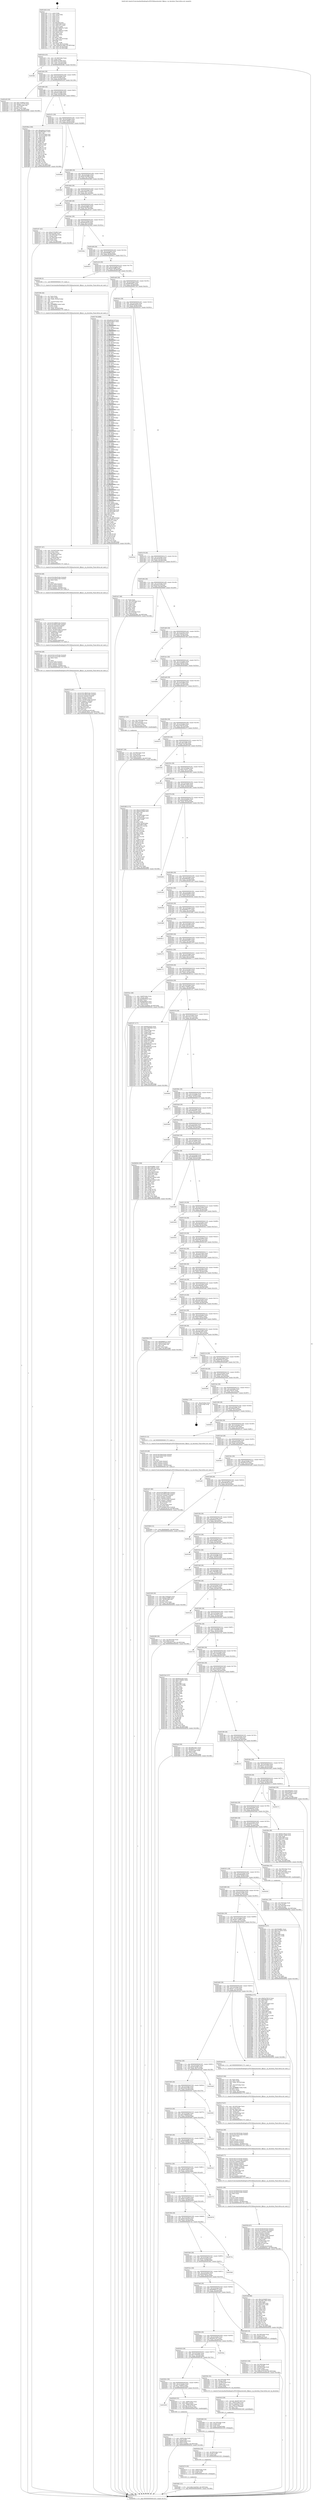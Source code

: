 digraph "0x401cb0" {
  label = "0x401cb0 (/mnt/c/Users/mathe/Desktop/tcc/POCII/binaries/extr_ffplay.c_vp_duration_Final-ollvm.out::main(0))"
  labelloc = "t"
  node[shape=record]

  Entry [label="",width=0.3,height=0.3,shape=circle,fillcolor=black,style=filled]
  "0x401d24" [label="{
     0x401d24 [32]\l
     | [instrs]\l
     &nbsp;&nbsp;0x401d24 \<+6\>: mov -0x148(%rbp),%eax\l
     &nbsp;&nbsp;0x401d2a \<+2\>: mov %eax,%ecx\l
     &nbsp;&nbsp;0x401d2c \<+6\>: sub $0x813a23b6,%ecx\l
     &nbsp;&nbsp;0x401d32 \<+6\>: mov %eax,-0x15c(%rbp)\l
     &nbsp;&nbsp;0x401d38 \<+6\>: mov %ecx,-0x160(%rbp)\l
     &nbsp;&nbsp;0x401d3e \<+6\>: je 0000000000403f8c \<main+0x22dc\>\l
  }"]
  "0x403f8c" [label="{
     0x403f8c\l
  }", style=dashed]
  "0x401d44" [label="{
     0x401d44 [28]\l
     | [instrs]\l
     &nbsp;&nbsp;0x401d44 \<+5\>: jmp 0000000000401d49 \<main+0x99\>\l
     &nbsp;&nbsp;0x401d49 \<+6\>: mov -0x15c(%rbp),%eax\l
     &nbsp;&nbsp;0x401d4f \<+5\>: sub $0x81d1f5b8,%eax\l
     &nbsp;&nbsp;0x401d54 \<+6\>: mov %eax,-0x164(%rbp)\l
     &nbsp;&nbsp;0x401d5a \<+6\>: je 0000000000402e30 \<main+0x1180\>\l
  }"]
  Exit [label="",width=0.3,height=0.3,shape=circle,fillcolor=black,style=filled,peripheries=2]
  "0x402e30" [label="{
     0x402e30 [30]\l
     | [instrs]\l
     &nbsp;&nbsp;0x402e30 \<+5\>: mov $0x73a48fcb,%eax\l
     &nbsp;&nbsp;0x402e35 \<+5\>: mov $0x4c171e76,%ecx\l
     &nbsp;&nbsp;0x402e3a \<+3\>: mov -0x30(%rbp),%dl\l
     &nbsp;&nbsp;0x402e3d \<+3\>: test $0x1,%dl\l
     &nbsp;&nbsp;0x402e40 \<+3\>: cmovne %ecx,%eax\l
     &nbsp;&nbsp;0x402e43 \<+6\>: mov %eax,-0x148(%rbp)\l
     &nbsp;&nbsp;0x402e49 \<+5\>: jmp 000000000040493b \<main+0x2c8b\>\l
  }"]
  "0x401d60" [label="{
     0x401d60 [28]\l
     | [instrs]\l
     &nbsp;&nbsp;0x401d60 \<+5\>: jmp 0000000000401d65 \<main+0xb5\>\l
     &nbsp;&nbsp;0x401d65 \<+6\>: mov -0x15c(%rbp),%eax\l
     &nbsp;&nbsp;0x401d6b \<+5\>: sub $0x8341a946,%eax\l
     &nbsp;&nbsp;0x401d70 \<+6\>: mov %eax,-0x168(%rbp)\l
     &nbsp;&nbsp;0x401d76 \<+6\>: je 000000000040269a \<main+0x9ea\>\l
  }"]
  "0x403482" [label="{
     0x403482 [15]\l
     | [instrs]\l
     &nbsp;&nbsp;0x403482 \<+10\>: movl $0x15cb20e3,-0x148(%rbp)\l
     &nbsp;&nbsp;0x40348c \<+5\>: jmp 000000000040493b \<main+0x2c8b\>\l
  }"]
  "0x40269a" [label="{
     0x40269a [106]\l
     | [instrs]\l
     &nbsp;&nbsp;0x40269a \<+5\>: mov $0xa0e3a7cf,%eax\l
     &nbsp;&nbsp;0x40269f \<+5\>: mov $0x9f059831,%ecx\l
     &nbsp;&nbsp;0x4026a4 \<+2\>: mov $0x1,%dl\l
     &nbsp;&nbsp;0x4026a6 \<+7\>: mov -0x142(%rbp),%sil\l
     &nbsp;&nbsp;0x4026ad \<+7\>: mov -0x141(%rbp),%dil\l
     &nbsp;&nbsp;0x4026b4 \<+3\>: mov %sil,%r8b\l
     &nbsp;&nbsp;0x4026b7 \<+4\>: xor $0xff,%r8b\l
     &nbsp;&nbsp;0x4026bb \<+3\>: mov %dil,%r9b\l
     &nbsp;&nbsp;0x4026be \<+4\>: xor $0xff,%r9b\l
     &nbsp;&nbsp;0x4026c2 \<+3\>: xor $0x0,%dl\l
     &nbsp;&nbsp;0x4026c5 \<+3\>: mov %r8b,%r10b\l
     &nbsp;&nbsp;0x4026c8 \<+4\>: and $0x0,%r10b\l
     &nbsp;&nbsp;0x4026cc \<+3\>: and %dl,%sil\l
     &nbsp;&nbsp;0x4026cf \<+3\>: mov %r9b,%r11b\l
     &nbsp;&nbsp;0x4026d2 \<+4\>: and $0x0,%r11b\l
     &nbsp;&nbsp;0x4026d6 \<+3\>: and %dl,%dil\l
     &nbsp;&nbsp;0x4026d9 \<+3\>: or %sil,%r10b\l
     &nbsp;&nbsp;0x4026dc \<+3\>: or %dil,%r11b\l
     &nbsp;&nbsp;0x4026df \<+3\>: xor %r11b,%r10b\l
     &nbsp;&nbsp;0x4026e2 \<+3\>: or %r9b,%r8b\l
     &nbsp;&nbsp;0x4026e5 \<+4\>: xor $0xff,%r8b\l
     &nbsp;&nbsp;0x4026e9 \<+3\>: or $0x0,%dl\l
     &nbsp;&nbsp;0x4026ec \<+3\>: and %dl,%r8b\l
     &nbsp;&nbsp;0x4026ef \<+3\>: or %r8b,%r10b\l
     &nbsp;&nbsp;0x4026f2 \<+4\>: test $0x1,%r10b\l
     &nbsp;&nbsp;0x4026f6 \<+3\>: cmovne %ecx,%eax\l
     &nbsp;&nbsp;0x4026f9 \<+6\>: mov %eax,-0x148(%rbp)\l
     &nbsp;&nbsp;0x4026ff \<+5\>: jmp 000000000040493b \<main+0x2c8b\>\l
  }"]
  "0x401d7c" [label="{
     0x401d7c [28]\l
     | [instrs]\l
     &nbsp;&nbsp;0x401d7c \<+5\>: jmp 0000000000401d81 \<main+0xd1\>\l
     &nbsp;&nbsp;0x401d81 \<+6\>: mov -0x15c(%rbp),%eax\l
     &nbsp;&nbsp;0x401d87 \<+5\>: sub $0x84748b62,%eax\l
     &nbsp;&nbsp;0x401d8c \<+6\>: mov %eax,-0x16c(%rbp)\l
     &nbsp;&nbsp;0x401d92 \<+6\>: je 00000000004048a6 \<main+0x2bf6\>\l
  }"]
  "0x40493b" [label="{
     0x40493b [5]\l
     | [instrs]\l
     &nbsp;&nbsp;0x40493b \<+5\>: jmp 0000000000401d24 \<main+0x74\>\l
  }"]
  "0x401cb0" [label="{
     0x401cb0 [116]\l
     | [instrs]\l
     &nbsp;&nbsp;0x401cb0 \<+1\>: push %rbp\l
     &nbsp;&nbsp;0x401cb1 \<+3\>: mov %rsp,%rbp\l
     &nbsp;&nbsp;0x401cb4 \<+2\>: push %r15\l
     &nbsp;&nbsp;0x401cb6 \<+2\>: push %r14\l
     &nbsp;&nbsp;0x401cb8 \<+2\>: push %r13\l
     &nbsp;&nbsp;0x401cba \<+2\>: push %r12\l
     &nbsp;&nbsp;0x401cbc \<+1\>: push %rbx\l
     &nbsp;&nbsp;0x401cbd \<+7\>: sub $0x3a8,%rsp\l
     &nbsp;&nbsp;0x401cc4 \<+7\>: mov 0x407090,%eax\l
     &nbsp;&nbsp;0x401ccb \<+7\>: mov 0x40707c,%ecx\l
     &nbsp;&nbsp;0x401cd2 \<+2\>: mov %eax,%edx\l
     &nbsp;&nbsp;0x401cd4 \<+6\>: add $0x13d6453c,%edx\l
     &nbsp;&nbsp;0x401cda \<+3\>: sub $0x1,%edx\l
     &nbsp;&nbsp;0x401cdd \<+6\>: sub $0x13d6453c,%edx\l
     &nbsp;&nbsp;0x401ce3 \<+3\>: imul %edx,%eax\l
     &nbsp;&nbsp;0x401ce6 \<+3\>: and $0x1,%eax\l
     &nbsp;&nbsp;0x401ce9 \<+3\>: cmp $0x0,%eax\l
     &nbsp;&nbsp;0x401cec \<+4\>: sete %r8b\l
     &nbsp;&nbsp;0x401cf0 \<+4\>: and $0x1,%r8b\l
     &nbsp;&nbsp;0x401cf4 \<+7\>: mov %r8b,-0x142(%rbp)\l
     &nbsp;&nbsp;0x401cfb \<+3\>: cmp $0xa,%ecx\l
     &nbsp;&nbsp;0x401cfe \<+4\>: setl %r8b\l
     &nbsp;&nbsp;0x401d02 \<+4\>: and $0x1,%r8b\l
     &nbsp;&nbsp;0x401d06 \<+7\>: mov %r8b,-0x141(%rbp)\l
     &nbsp;&nbsp;0x401d0d \<+10\>: movl $0x8341a946,-0x148(%rbp)\l
     &nbsp;&nbsp;0x401d17 \<+6\>: mov %edi,-0x14c(%rbp)\l
     &nbsp;&nbsp;0x401d1d \<+7\>: mov %rsi,-0x158(%rbp)\l
  }"]
  "0x403470" [label="{
     0x403470 [18]\l
     | [instrs]\l
     &nbsp;&nbsp;0x403470 \<+7\>: mov -0xf0(%rbp),%rdx\l
     &nbsp;&nbsp;0x403477 \<+3\>: mov (%rdx),%rdx\l
     &nbsp;&nbsp;0x40347a \<+3\>: mov %rdx,%rdi\l
     &nbsp;&nbsp;0x40347d \<+5\>: call 0000000000401030 \<free@plt\>\l
     | [calls]\l
     &nbsp;&nbsp;0x401030 \{1\} (unknown)\l
  }"]
  "0x4048a6" [label="{
     0x4048a6\l
  }", style=dashed]
  "0x401d98" [label="{
     0x401d98 [28]\l
     | [instrs]\l
     &nbsp;&nbsp;0x401d98 \<+5\>: jmp 0000000000401d9d \<main+0xed\>\l
     &nbsp;&nbsp;0x401d9d \<+6\>: mov -0x15c(%rbp),%eax\l
     &nbsp;&nbsp;0x401da3 \<+5\>: sub $0x8526298a,%eax\l
     &nbsp;&nbsp;0x401da8 \<+6\>: mov %eax,-0x170(%rbp)\l
     &nbsp;&nbsp;0x401dae \<+6\>: je 0000000000403fb0 \<main+0x2300\>\l
  }"]
  "0x40345e" [label="{
     0x40345e [18]\l
     | [instrs]\l
     &nbsp;&nbsp;0x40345e \<+7\>: mov -0x108(%rbp),%rdx\l
     &nbsp;&nbsp;0x403465 \<+3\>: mov (%rdx),%rdx\l
     &nbsp;&nbsp;0x403468 \<+3\>: mov %rdx,%rdi\l
     &nbsp;&nbsp;0x40346b \<+5\>: call 0000000000401030 \<free@plt\>\l
     | [calls]\l
     &nbsp;&nbsp;0x401030 \{1\} (unknown)\l
  }"]
  "0x403fb0" [label="{
     0x403fb0\l
  }", style=dashed]
  "0x401db4" [label="{
     0x401db4 [28]\l
     | [instrs]\l
     &nbsp;&nbsp;0x401db4 \<+5\>: jmp 0000000000401db9 \<main+0x109\>\l
     &nbsp;&nbsp;0x401db9 \<+6\>: mov -0x15c(%rbp),%eax\l
     &nbsp;&nbsp;0x401dbf \<+5\>: sub $0x8c2b6e73,%eax\l
     &nbsp;&nbsp;0x401dc4 \<+6\>: mov %eax,-0x174(%rbp)\l
     &nbsp;&nbsp;0x401dca \<+6\>: je 0000000000403615 \<main+0x1965\>\l
  }"]
  "0x403446" [label="{
     0x403446 [24]\l
     | [instrs]\l
     &nbsp;&nbsp;0x403446 \<+7\>: mov -0x120(%rbp),%rdx\l
     &nbsp;&nbsp;0x40344d \<+3\>: mov (%rdx),%rdx\l
     &nbsp;&nbsp;0x403450 \<+3\>: mov %rdx,%rdi\l
     &nbsp;&nbsp;0x403453 \<+6\>: mov %eax,-0x2f4(%rbp)\l
     &nbsp;&nbsp;0x403459 \<+5\>: call 0000000000401030 \<free@plt\>\l
     | [calls]\l
     &nbsp;&nbsp;0x401030 \{1\} (unknown)\l
  }"]
  "0x403615" [label="{
     0x403615\l
  }", style=dashed]
  "0x401dd0" [label="{
     0x401dd0 [28]\l
     | [instrs]\l
     &nbsp;&nbsp;0x401dd0 \<+5\>: jmp 0000000000401dd5 \<main+0x125\>\l
     &nbsp;&nbsp;0x401dd5 \<+6\>: mov -0x15c(%rbp),%eax\l
     &nbsp;&nbsp;0x401ddb \<+5\>: sub $0x904d3f8e,%eax\l
     &nbsp;&nbsp;0x401de0 \<+6\>: mov %eax,-0x178(%rbp)\l
     &nbsp;&nbsp;0x401de6 \<+6\>: je 0000000000402c07 \<main+0xf57\>\l
  }"]
  "0x40341f" [label="{
     0x40341f [39]\l
     | [instrs]\l
     &nbsp;&nbsp;0x40341f \<+10\>: movabs $0x405169,%rdi\l
     &nbsp;&nbsp;0x403429 \<+7\>: mov -0xe0(%rbp),%rax\l
     &nbsp;&nbsp;0x403430 \<+4\>: movsd %xmm0,(%rax)\l
     &nbsp;&nbsp;0x403434 \<+7\>: mov -0xe0(%rbp),%rax\l
     &nbsp;&nbsp;0x40343b \<+4\>: movsd (%rax),%xmm0\l
     &nbsp;&nbsp;0x40343f \<+2\>: mov $0x1,%al\l
     &nbsp;&nbsp;0x403441 \<+5\>: call 0000000000401040 \<printf@plt\>\l
     | [calls]\l
     &nbsp;&nbsp;0x401040 \{1\} (unknown)\l
  }"]
  "0x402c07" [label="{
     0x402c07 [42]\l
     | [instrs]\l
     &nbsp;&nbsp;0x402c07 \<+5\>: mov $0xa237b268,%eax\l
     &nbsp;&nbsp;0x402c0c \<+5\>: mov $0x5aa20f4,%ecx\l
     &nbsp;&nbsp;0x402c11 \<+7\>: mov -0x118(%rbp),%rdx\l
     &nbsp;&nbsp;0x402c18 \<+2\>: mov (%rdx),%esi\l
     &nbsp;&nbsp;0x402c1a \<+7\>: mov -0x128(%rbp),%rdx\l
     &nbsp;&nbsp;0x402c21 \<+2\>: cmp (%rdx),%esi\l
     &nbsp;&nbsp;0x402c23 \<+3\>: cmovl %ecx,%eax\l
     &nbsp;&nbsp;0x402c26 \<+6\>: mov %eax,-0x148(%rbp)\l
     &nbsp;&nbsp;0x402c2c \<+5\>: jmp 000000000040493b \<main+0x2c8b\>\l
  }"]
  "0x401dec" [label="{
     0x401dec [28]\l
     | [instrs]\l
     &nbsp;&nbsp;0x401dec \<+5\>: jmp 0000000000401df1 \<main+0x141\>\l
     &nbsp;&nbsp;0x401df1 \<+6\>: mov -0x15c(%rbp),%eax\l
     &nbsp;&nbsp;0x401df7 \<+5\>: sub $0x94eada24,%eax\l
     &nbsp;&nbsp;0x401dfc \<+6\>: mov %eax,-0x17c(%rbp)\l
     &nbsp;&nbsp;0x401e02 \<+6\>: je 00000000004034da \<main+0x182a\>\l
  }"]
  "0x403375" [label="{
     0x403375 [87]\l
     | [instrs]\l
     &nbsp;&nbsp;0x403375 \<+8\>: movsd 0x1c8b(%rip),%xmm1\l
     &nbsp;&nbsp;0x40337d \<+8\>: movsd 0x1c8b(%rip),%xmm2\l
     &nbsp;&nbsp;0x403385 \<+4\>: cvtss2sd %xmm0,%xmm0\l
     &nbsp;&nbsp;0x403389 \<+4\>: divsd %xmm2,%xmm0\l
     &nbsp;&nbsp;0x40338d \<+4\>: addsd %xmm0,%xmm1\l
     &nbsp;&nbsp;0x403391 \<+8\>: movsd -0x2f0(%rbp),%xmm0\l
     &nbsp;&nbsp;0x403399 \<+4\>: mulsd %xmm1,%xmm0\l
     &nbsp;&nbsp;0x40339d \<+7\>: mov -0xf0(%rbp),%rdi\l
     &nbsp;&nbsp;0x4033a4 \<+3\>: mov (%rdi),%rdi\l
     &nbsp;&nbsp;0x4033a7 \<+7\>: mov -0xe8(%rbp),%r8\l
     &nbsp;&nbsp;0x4033ae \<+3\>: movslq (%r8),%r8\l
     &nbsp;&nbsp;0x4033b1 \<+4\>: imul $0x18,%r8,%r8\l
     &nbsp;&nbsp;0x4033b5 \<+3\>: add %r8,%rdi\l
     &nbsp;&nbsp;0x4033b8 \<+5\>: movsd %xmm0,0x10(%rdi)\l
     &nbsp;&nbsp;0x4033bd \<+10\>: movl $0xc0278b31,-0x148(%rbp)\l
     &nbsp;&nbsp;0x4033c7 \<+5\>: jmp 000000000040493b \<main+0x2c8b\>\l
  }"]
  "0x4034da" [label="{
     0x4034da\l
  }", style=dashed]
  "0x401e08" [label="{
     0x401e08 [28]\l
     | [instrs]\l
     &nbsp;&nbsp;0x401e08 \<+5\>: jmp 0000000000401e0d \<main+0x15d\>\l
     &nbsp;&nbsp;0x401e0d \<+6\>: mov -0x15c(%rbp),%eax\l
     &nbsp;&nbsp;0x401e13 \<+5\>: sub $0x956bffb1,%eax\l
     &nbsp;&nbsp;0x401e18 \<+6\>: mov %eax,-0x180(%rbp)\l
     &nbsp;&nbsp;0x401e1e \<+6\>: je 0000000000404923 \<main+0x2c73\>\l
  }"]
  "0x403344" [label="{
     0x403344 [49]\l
     | [instrs]\l
     &nbsp;&nbsp;0x403344 \<+8\>: movsd 0x1ccc(%rip),%xmm0\l
     &nbsp;&nbsp;0x40334c \<+8\>: movsd 0x1ccc(%rip),%xmm1\l
     &nbsp;&nbsp;0x403354 \<+5\>: mov $0x2,%ecx\l
     &nbsp;&nbsp;0x403359 \<+1\>: cltd\l
     &nbsp;&nbsp;0x40335a \<+2\>: idiv %ecx\l
     &nbsp;&nbsp;0x40335c \<+4\>: cvtsi2sd %edx,%xmm2\l
     &nbsp;&nbsp;0x403360 \<+4\>: mulsd %xmm2,%xmm1\l
     &nbsp;&nbsp;0x403364 \<+4\>: addsd %xmm0,%xmm1\l
     &nbsp;&nbsp;0x403368 \<+8\>: movsd %xmm1,-0x2f0(%rbp)\l
     &nbsp;&nbsp;0x403370 \<+5\>: call 00000000004011e0 \<next_f\>\l
     | [calls]\l
     &nbsp;&nbsp;0x4011e0 \{1\} (/mnt/c/Users/mathe/Desktop/tcc/POCII/binaries/extr_ffplay.c_vp_duration_Final-ollvm.out::next_f)\l
  }"]
  "0x404923" [label="{
     0x404923\l
  }", style=dashed]
  "0x401e24" [label="{
     0x401e24 [28]\l
     | [instrs]\l
     &nbsp;&nbsp;0x401e24 \<+5\>: jmp 0000000000401e29 \<main+0x179\>\l
     &nbsp;&nbsp;0x401e29 \<+6\>: mov -0x15c(%rbp),%eax\l
     &nbsp;&nbsp;0x401e2f \<+5\>: sub $0x9a23dff6,%eax\l
     &nbsp;&nbsp;0x401e34 \<+6\>: mov %eax,-0x184(%rbp)\l
     &nbsp;&nbsp;0x401e3a \<+6\>: je 0000000000403266 \<main+0x15b6\>\l
  }"]
  "0x4032f7" [label="{
     0x4032f7 [77]\l
     | [instrs]\l
     &nbsp;&nbsp;0x4032f7 \<+8\>: movsd 0x1d09(%rip),%xmm1\l
     &nbsp;&nbsp;0x4032ff \<+8\>: movsd 0x1d09(%rip),%xmm2\l
     &nbsp;&nbsp;0x403307 \<+4\>: cvtss2sd %xmm0,%xmm0\l
     &nbsp;&nbsp;0x40330b \<+4\>: divsd %xmm2,%xmm0\l
     &nbsp;&nbsp;0x40330f \<+4\>: addsd %xmm0,%xmm1\l
     &nbsp;&nbsp;0x403313 \<+8\>: movsd -0x2e8(%rbp),%xmm0\l
     &nbsp;&nbsp;0x40331b \<+4\>: mulsd %xmm1,%xmm0\l
     &nbsp;&nbsp;0x40331f \<+7\>: mov -0xf0(%rbp),%rdi\l
     &nbsp;&nbsp;0x403326 \<+3\>: mov (%rdi),%rdi\l
     &nbsp;&nbsp;0x403329 \<+7\>: mov -0xe8(%rbp),%r8\l
     &nbsp;&nbsp;0x403330 \<+3\>: movslq (%r8),%r8\l
     &nbsp;&nbsp;0x403333 \<+4\>: imul $0x18,%r8,%r8\l
     &nbsp;&nbsp;0x403337 \<+3\>: add %r8,%rdi\l
     &nbsp;&nbsp;0x40333a \<+5\>: movsd %xmm0,0x8(%rdi)\l
     &nbsp;&nbsp;0x40333f \<+5\>: call 0000000000401170 \<next_i\>\l
     | [calls]\l
     &nbsp;&nbsp;0x401170 \{1\} (/mnt/c/Users/mathe/Desktop/tcc/POCII/binaries/extr_ffplay.c_vp_duration_Final-ollvm.out::next_i)\l
  }"]
  "0x403266" [label="{
     0x403266 [5]\l
     | [instrs]\l
     &nbsp;&nbsp;0x403266 \<+5\>: call 0000000000401170 \<next_i\>\l
     | [calls]\l
     &nbsp;&nbsp;0x401170 \{1\} (/mnt/c/Users/mathe/Desktop/tcc/POCII/binaries/extr_ffplay.c_vp_duration_Final-ollvm.out::next_i)\l
  }"]
  "0x401e40" [label="{
     0x401e40 [28]\l
     | [instrs]\l
     &nbsp;&nbsp;0x401e40 \<+5\>: jmp 0000000000401e45 \<main+0x195\>\l
     &nbsp;&nbsp;0x401e45 \<+6\>: mov -0x15c(%rbp),%eax\l
     &nbsp;&nbsp;0x401e4b \<+5\>: sub $0x9f059831,%eax\l
     &nbsp;&nbsp;0x401e50 \<+6\>: mov %eax,-0x188(%rbp)\l
     &nbsp;&nbsp;0x401e56 \<+6\>: je 0000000000402704 \<main+0xa54\>\l
  }"]
  "0x4032c6" [label="{
     0x4032c6 [49]\l
     | [instrs]\l
     &nbsp;&nbsp;0x4032c6 \<+8\>: movsd 0x1d4a(%rip),%xmm0\l
     &nbsp;&nbsp;0x4032ce \<+8\>: movsd 0x1d4a(%rip),%xmm1\l
     &nbsp;&nbsp;0x4032d6 \<+5\>: mov $0x2,%ecx\l
     &nbsp;&nbsp;0x4032db \<+1\>: cltd\l
     &nbsp;&nbsp;0x4032dc \<+2\>: idiv %ecx\l
     &nbsp;&nbsp;0x4032de \<+4\>: cvtsi2sd %edx,%xmm2\l
     &nbsp;&nbsp;0x4032e2 \<+4\>: mulsd %xmm2,%xmm1\l
     &nbsp;&nbsp;0x4032e6 \<+4\>: addsd %xmm0,%xmm1\l
     &nbsp;&nbsp;0x4032ea \<+8\>: movsd %xmm1,-0x2e8(%rbp)\l
     &nbsp;&nbsp;0x4032f2 \<+5\>: call 00000000004011e0 \<next_f\>\l
     | [calls]\l
     &nbsp;&nbsp;0x4011e0 \{1\} (/mnt/c/Users/mathe/Desktop/tcc/POCII/binaries/extr_ffplay.c_vp_duration_Final-ollvm.out::next_f)\l
  }"]
  "0x402704" [label="{
     0x402704 [688]\l
     | [instrs]\l
     &nbsp;&nbsp;0x402704 \<+5\>: mov $0xa0e3a7cf,%eax\l
     &nbsp;&nbsp;0x402709 \<+5\>: mov $0xf1939f22,%ecx\l
     &nbsp;&nbsp;0x40270e \<+2\>: xor %edx,%edx\l
     &nbsp;&nbsp;0x402710 \<+3\>: mov %rsp,%rsi\l
     &nbsp;&nbsp;0x402713 \<+4\>: add $0xfffffffffffffff0,%rsi\l
     &nbsp;&nbsp;0x402717 \<+3\>: mov %rsi,%rsp\l
     &nbsp;&nbsp;0x40271a \<+7\>: mov %rsi,-0x140(%rbp)\l
     &nbsp;&nbsp;0x402721 \<+3\>: mov %rsp,%rsi\l
     &nbsp;&nbsp;0x402724 \<+4\>: add $0xfffffffffffffff0,%rsi\l
     &nbsp;&nbsp;0x402728 \<+3\>: mov %rsi,%rsp\l
     &nbsp;&nbsp;0x40272b \<+3\>: mov %rsp,%rdi\l
     &nbsp;&nbsp;0x40272e \<+4\>: add $0xfffffffffffffff0,%rdi\l
     &nbsp;&nbsp;0x402732 \<+3\>: mov %rdi,%rsp\l
     &nbsp;&nbsp;0x402735 \<+7\>: mov %rdi,-0x138(%rbp)\l
     &nbsp;&nbsp;0x40273c \<+3\>: mov %rsp,%rdi\l
     &nbsp;&nbsp;0x40273f \<+4\>: add $0xfffffffffffffff0,%rdi\l
     &nbsp;&nbsp;0x402743 \<+3\>: mov %rdi,%rsp\l
     &nbsp;&nbsp;0x402746 \<+7\>: mov %rdi,-0x130(%rbp)\l
     &nbsp;&nbsp;0x40274d \<+3\>: mov %rsp,%rdi\l
     &nbsp;&nbsp;0x402750 \<+4\>: add $0xfffffffffffffff0,%rdi\l
     &nbsp;&nbsp;0x402754 \<+3\>: mov %rdi,%rsp\l
     &nbsp;&nbsp;0x402757 \<+7\>: mov %rdi,-0x128(%rbp)\l
     &nbsp;&nbsp;0x40275e \<+3\>: mov %rsp,%rdi\l
     &nbsp;&nbsp;0x402761 \<+4\>: add $0xfffffffffffffff0,%rdi\l
     &nbsp;&nbsp;0x402765 \<+3\>: mov %rdi,%rsp\l
     &nbsp;&nbsp;0x402768 \<+7\>: mov %rdi,-0x120(%rbp)\l
     &nbsp;&nbsp;0x40276f \<+3\>: mov %rsp,%rdi\l
     &nbsp;&nbsp;0x402772 \<+4\>: add $0xfffffffffffffff0,%rdi\l
     &nbsp;&nbsp;0x402776 \<+3\>: mov %rdi,%rsp\l
     &nbsp;&nbsp;0x402779 \<+7\>: mov %rdi,-0x118(%rbp)\l
     &nbsp;&nbsp;0x402780 \<+3\>: mov %rsp,%rdi\l
     &nbsp;&nbsp;0x402783 \<+4\>: add $0xfffffffffffffff0,%rdi\l
     &nbsp;&nbsp;0x402787 \<+3\>: mov %rdi,%rsp\l
     &nbsp;&nbsp;0x40278a \<+7\>: mov %rdi,-0x110(%rbp)\l
     &nbsp;&nbsp;0x402791 \<+3\>: mov %rsp,%rdi\l
     &nbsp;&nbsp;0x402794 \<+4\>: add $0xfffffffffffffff0,%rdi\l
     &nbsp;&nbsp;0x402798 \<+3\>: mov %rdi,%rsp\l
     &nbsp;&nbsp;0x40279b \<+7\>: mov %rdi,-0x108(%rbp)\l
     &nbsp;&nbsp;0x4027a2 \<+3\>: mov %rsp,%rdi\l
     &nbsp;&nbsp;0x4027a5 \<+4\>: add $0xfffffffffffffff0,%rdi\l
     &nbsp;&nbsp;0x4027a9 \<+3\>: mov %rdi,%rsp\l
     &nbsp;&nbsp;0x4027ac \<+7\>: mov %rdi,-0x100(%rbp)\l
     &nbsp;&nbsp;0x4027b3 \<+3\>: mov %rsp,%rdi\l
     &nbsp;&nbsp;0x4027b6 \<+4\>: add $0xfffffffffffffff0,%rdi\l
     &nbsp;&nbsp;0x4027ba \<+3\>: mov %rdi,%rsp\l
     &nbsp;&nbsp;0x4027bd \<+7\>: mov %rdi,-0xf8(%rbp)\l
     &nbsp;&nbsp;0x4027c4 \<+3\>: mov %rsp,%rdi\l
     &nbsp;&nbsp;0x4027c7 \<+4\>: add $0xfffffffffffffff0,%rdi\l
     &nbsp;&nbsp;0x4027cb \<+3\>: mov %rdi,%rsp\l
     &nbsp;&nbsp;0x4027ce \<+7\>: mov %rdi,-0xf0(%rbp)\l
     &nbsp;&nbsp;0x4027d5 \<+3\>: mov %rsp,%rdi\l
     &nbsp;&nbsp;0x4027d8 \<+4\>: add $0xfffffffffffffff0,%rdi\l
     &nbsp;&nbsp;0x4027dc \<+3\>: mov %rdi,%rsp\l
     &nbsp;&nbsp;0x4027df \<+7\>: mov %rdi,-0xe8(%rbp)\l
     &nbsp;&nbsp;0x4027e6 \<+3\>: mov %rsp,%rdi\l
     &nbsp;&nbsp;0x4027e9 \<+4\>: add $0xfffffffffffffff0,%rdi\l
     &nbsp;&nbsp;0x4027ed \<+3\>: mov %rdi,%rsp\l
     &nbsp;&nbsp;0x4027f0 \<+7\>: mov %rdi,-0xe0(%rbp)\l
     &nbsp;&nbsp;0x4027f7 \<+3\>: mov %rsp,%rdi\l
     &nbsp;&nbsp;0x4027fa \<+4\>: add $0xfffffffffffffff0,%rdi\l
     &nbsp;&nbsp;0x4027fe \<+3\>: mov %rdi,%rsp\l
     &nbsp;&nbsp;0x402801 \<+7\>: mov %rdi,-0xd8(%rbp)\l
     &nbsp;&nbsp;0x402808 \<+3\>: mov %rsp,%rdi\l
     &nbsp;&nbsp;0x40280b \<+4\>: add $0xfffffffffffffff0,%rdi\l
     &nbsp;&nbsp;0x40280f \<+3\>: mov %rdi,%rsp\l
     &nbsp;&nbsp;0x402812 \<+7\>: mov %rdi,-0xd0(%rbp)\l
     &nbsp;&nbsp;0x402819 \<+3\>: mov %rsp,%rdi\l
     &nbsp;&nbsp;0x40281c \<+4\>: add $0xfffffffffffffff0,%rdi\l
     &nbsp;&nbsp;0x402820 \<+3\>: mov %rdi,%rsp\l
     &nbsp;&nbsp;0x402823 \<+7\>: mov %rdi,-0xc8(%rbp)\l
     &nbsp;&nbsp;0x40282a \<+3\>: mov %rsp,%rdi\l
     &nbsp;&nbsp;0x40282d \<+4\>: add $0xfffffffffffffff0,%rdi\l
     &nbsp;&nbsp;0x402831 \<+3\>: mov %rdi,%rsp\l
     &nbsp;&nbsp;0x402834 \<+7\>: mov %rdi,-0xc0(%rbp)\l
     &nbsp;&nbsp;0x40283b \<+3\>: mov %rsp,%rdi\l
     &nbsp;&nbsp;0x40283e \<+4\>: add $0xfffffffffffffff0,%rdi\l
     &nbsp;&nbsp;0x402842 \<+3\>: mov %rdi,%rsp\l
     &nbsp;&nbsp;0x402845 \<+7\>: mov %rdi,-0xb8(%rbp)\l
     &nbsp;&nbsp;0x40284c \<+3\>: mov %rsp,%rdi\l
     &nbsp;&nbsp;0x40284f \<+4\>: add $0xfffffffffffffff0,%rdi\l
     &nbsp;&nbsp;0x402853 \<+3\>: mov %rdi,%rsp\l
     &nbsp;&nbsp;0x402856 \<+7\>: mov %rdi,-0xb0(%rbp)\l
     &nbsp;&nbsp;0x40285d \<+3\>: mov %rsp,%rdi\l
     &nbsp;&nbsp;0x402860 \<+4\>: add $0xfffffffffffffff0,%rdi\l
     &nbsp;&nbsp;0x402864 \<+3\>: mov %rdi,%rsp\l
     &nbsp;&nbsp;0x402867 \<+7\>: mov %rdi,-0xa8(%rbp)\l
     &nbsp;&nbsp;0x40286e \<+3\>: mov %rsp,%rdi\l
     &nbsp;&nbsp;0x402871 \<+4\>: add $0xfffffffffffffff0,%rdi\l
     &nbsp;&nbsp;0x402875 \<+3\>: mov %rdi,%rsp\l
     &nbsp;&nbsp;0x402878 \<+7\>: mov %rdi,-0xa0(%rbp)\l
     &nbsp;&nbsp;0x40287f \<+3\>: mov %rsp,%rdi\l
     &nbsp;&nbsp;0x402882 \<+4\>: add $0xfffffffffffffff0,%rdi\l
     &nbsp;&nbsp;0x402886 \<+3\>: mov %rdi,%rsp\l
     &nbsp;&nbsp;0x402889 \<+7\>: mov %rdi,-0x98(%rbp)\l
     &nbsp;&nbsp;0x402890 \<+3\>: mov %rsp,%rdi\l
     &nbsp;&nbsp;0x402893 \<+4\>: add $0xfffffffffffffff0,%rdi\l
     &nbsp;&nbsp;0x402897 \<+3\>: mov %rdi,%rsp\l
     &nbsp;&nbsp;0x40289a \<+7\>: mov %rdi,-0x90(%rbp)\l
     &nbsp;&nbsp;0x4028a1 \<+3\>: mov %rsp,%rdi\l
     &nbsp;&nbsp;0x4028a4 \<+4\>: add $0xfffffffffffffff0,%rdi\l
     &nbsp;&nbsp;0x4028a8 \<+3\>: mov %rdi,%rsp\l
     &nbsp;&nbsp;0x4028ab \<+7\>: mov %rdi,-0x88(%rbp)\l
     &nbsp;&nbsp;0x4028b2 \<+3\>: mov %rsp,%rdi\l
     &nbsp;&nbsp;0x4028b5 \<+4\>: add $0xfffffffffffffff0,%rdi\l
     &nbsp;&nbsp;0x4028b9 \<+3\>: mov %rdi,%rsp\l
     &nbsp;&nbsp;0x4028bc \<+4\>: mov %rdi,-0x80(%rbp)\l
     &nbsp;&nbsp;0x4028c0 \<+3\>: mov %rsp,%rdi\l
     &nbsp;&nbsp;0x4028c3 \<+4\>: add $0xfffffffffffffff0,%rdi\l
     &nbsp;&nbsp;0x4028c7 \<+3\>: mov %rdi,%rsp\l
     &nbsp;&nbsp;0x4028ca \<+4\>: mov %rdi,-0x78(%rbp)\l
     &nbsp;&nbsp;0x4028ce \<+3\>: mov %rsp,%rdi\l
     &nbsp;&nbsp;0x4028d1 \<+4\>: add $0xfffffffffffffff0,%rdi\l
     &nbsp;&nbsp;0x4028d5 \<+3\>: mov %rdi,%rsp\l
     &nbsp;&nbsp;0x4028d8 \<+4\>: mov %rdi,-0x70(%rbp)\l
     &nbsp;&nbsp;0x4028dc \<+3\>: mov %rsp,%rdi\l
     &nbsp;&nbsp;0x4028df \<+4\>: add $0xfffffffffffffff0,%rdi\l
     &nbsp;&nbsp;0x4028e3 \<+3\>: mov %rdi,%rsp\l
     &nbsp;&nbsp;0x4028e6 \<+4\>: mov %rdi,-0x68(%rbp)\l
     &nbsp;&nbsp;0x4028ea \<+3\>: mov %rsp,%rdi\l
     &nbsp;&nbsp;0x4028ed \<+4\>: add $0xfffffffffffffff0,%rdi\l
     &nbsp;&nbsp;0x4028f1 \<+3\>: mov %rdi,%rsp\l
     &nbsp;&nbsp;0x4028f4 \<+4\>: mov %rdi,-0x60(%rbp)\l
     &nbsp;&nbsp;0x4028f8 \<+3\>: mov %rsp,%rdi\l
     &nbsp;&nbsp;0x4028fb \<+4\>: add $0xfffffffffffffff0,%rdi\l
     &nbsp;&nbsp;0x4028ff \<+3\>: mov %rdi,%rsp\l
     &nbsp;&nbsp;0x402902 \<+4\>: mov %rdi,-0x58(%rbp)\l
     &nbsp;&nbsp;0x402906 \<+3\>: mov %rsp,%rdi\l
     &nbsp;&nbsp;0x402909 \<+4\>: add $0xfffffffffffffff0,%rdi\l
     &nbsp;&nbsp;0x40290d \<+3\>: mov %rdi,%rsp\l
     &nbsp;&nbsp;0x402910 \<+4\>: mov %rdi,-0x50(%rbp)\l
     &nbsp;&nbsp;0x402914 \<+3\>: mov %rsp,%rdi\l
     &nbsp;&nbsp;0x402917 \<+4\>: add $0xfffffffffffffff0,%rdi\l
     &nbsp;&nbsp;0x40291b \<+3\>: mov %rdi,%rsp\l
     &nbsp;&nbsp;0x40291e \<+4\>: mov %rdi,-0x48(%rbp)\l
     &nbsp;&nbsp;0x402922 \<+3\>: mov %rsp,%rdi\l
     &nbsp;&nbsp;0x402925 \<+4\>: add $0xfffffffffffffff0,%rdi\l
     &nbsp;&nbsp;0x402929 \<+3\>: mov %rdi,%rsp\l
     &nbsp;&nbsp;0x40292c \<+4\>: mov %rdi,-0x40(%rbp)\l
     &nbsp;&nbsp;0x402930 \<+7\>: mov -0x140(%rbp),%rdi\l
     &nbsp;&nbsp;0x402937 \<+6\>: movl $0x0,(%rdi)\l
     &nbsp;&nbsp;0x40293d \<+7\>: mov -0x14c(%rbp),%r8d\l
     &nbsp;&nbsp;0x402944 \<+3\>: mov %r8d,(%rsi)\l
     &nbsp;&nbsp;0x402947 \<+7\>: mov -0x138(%rbp),%rdi\l
     &nbsp;&nbsp;0x40294e \<+7\>: mov -0x158(%rbp),%r9\l
     &nbsp;&nbsp;0x402955 \<+3\>: mov %r9,(%rdi)\l
     &nbsp;&nbsp;0x402958 \<+3\>: cmpl $0x2,(%rsi)\l
     &nbsp;&nbsp;0x40295b \<+4\>: setne %r10b\l
     &nbsp;&nbsp;0x40295f \<+4\>: and $0x1,%r10b\l
     &nbsp;&nbsp;0x402963 \<+4\>: mov %r10b,-0x35(%rbp)\l
     &nbsp;&nbsp;0x402967 \<+8\>: mov 0x407090,%r11d\l
     &nbsp;&nbsp;0x40296f \<+7\>: mov 0x40707c,%ebx\l
     &nbsp;&nbsp;0x402976 \<+3\>: sub $0x1,%edx\l
     &nbsp;&nbsp;0x402979 \<+3\>: mov %r11d,%r14d\l
     &nbsp;&nbsp;0x40297c \<+3\>: add %edx,%r14d\l
     &nbsp;&nbsp;0x40297f \<+4\>: imul %r14d,%r11d\l
     &nbsp;&nbsp;0x402983 \<+4\>: and $0x1,%r11d\l
     &nbsp;&nbsp;0x402987 \<+4\>: cmp $0x0,%r11d\l
     &nbsp;&nbsp;0x40298b \<+4\>: sete %r10b\l
     &nbsp;&nbsp;0x40298f \<+3\>: cmp $0xa,%ebx\l
     &nbsp;&nbsp;0x402992 \<+4\>: setl %r15b\l
     &nbsp;&nbsp;0x402996 \<+3\>: mov %r10b,%r12b\l
     &nbsp;&nbsp;0x402999 \<+3\>: and %r15b,%r12b\l
     &nbsp;&nbsp;0x40299c \<+3\>: xor %r15b,%r10b\l
     &nbsp;&nbsp;0x40299f \<+3\>: or %r10b,%r12b\l
     &nbsp;&nbsp;0x4029a2 \<+4\>: test $0x1,%r12b\l
     &nbsp;&nbsp;0x4029a6 \<+3\>: cmovne %ecx,%eax\l
     &nbsp;&nbsp;0x4029a9 \<+6\>: mov %eax,-0x148(%rbp)\l
     &nbsp;&nbsp;0x4029af \<+5\>: jmp 000000000040493b \<main+0x2c8b\>\l
  }"]
  "0x401e5c" [label="{
     0x401e5c [28]\l
     | [instrs]\l
     &nbsp;&nbsp;0x401e5c \<+5\>: jmp 0000000000401e61 \<main+0x1b1\>\l
     &nbsp;&nbsp;0x401e61 \<+6\>: mov -0x15c(%rbp),%eax\l
     &nbsp;&nbsp;0x401e67 \<+5\>: sub $0x9fd2eba6,%eax\l
     &nbsp;&nbsp;0x401e6c \<+6\>: mov %eax,-0x18c(%rbp)\l
     &nbsp;&nbsp;0x401e72 \<+6\>: je 00000000004042ec \<main+0x263c\>\l
  }"]
  "0x403297" [label="{
     0x403297 [47]\l
     | [instrs]\l
     &nbsp;&nbsp;0x403297 \<+6\>: mov -0x2e0(%rbp),%ecx\l
     &nbsp;&nbsp;0x40329d \<+3\>: imul %eax,%ecx\l
     &nbsp;&nbsp;0x4032a0 \<+3\>: movslq %ecx,%rdi\l
     &nbsp;&nbsp;0x4032a3 \<+7\>: mov -0xf0(%rbp),%r8\l
     &nbsp;&nbsp;0x4032aa \<+3\>: mov (%r8),%r8\l
     &nbsp;&nbsp;0x4032ad \<+7\>: mov -0xe8(%rbp),%r9\l
     &nbsp;&nbsp;0x4032b4 \<+3\>: movslq (%r9),%r9\l
     &nbsp;&nbsp;0x4032b7 \<+4\>: imul $0x18,%r9,%r9\l
     &nbsp;&nbsp;0x4032bb \<+3\>: add %r9,%r8\l
     &nbsp;&nbsp;0x4032be \<+3\>: mov %rdi,(%r8)\l
     &nbsp;&nbsp;0x4032c1 \<+5\>: call 0000000000401170 \<next_i\>\l
     | [calls]\l
     &nbsp;&nbsp;0x401170 \{1\} (/mnt/c/Users/mathe/Desktop/tcc/POCII/binaries/extr_ffplay.c_vp_duration_Final-ollvm.out::next_i)\l
  }"]
  "0x40326b" [label="{
     0x40326b [44]\l
     | [instrs]\l
     &nbsp;&nbsp;0x40326b \<+2\>: xor %ecx,%ecx\l
     &nbsp;&nbsp;0x40326d \<+5\>: mov $0x2,%edx\l
     &nbsp;&nbsp;0x403272 \<+6\>: mov %edx,-0x2dc(%rbp)\l
     &nbsp;&nbsp;0x403278 \<+1\>: cltd\l
     &nbsp;&nbsp;0x403279 \<+6\>: mov -0x2dc(%rbp),%esi\l
     &nbsp;&nbsp;0x40327f \<+2\>: idiv %esi\l
     &nbsp;&nbsp;0x403281 \<+6\>: imul $0xfffffffe,%edx,%edx\l
     &nbsp;&nbsp;0x403287 \<+3\>: sub $0x1,%ecx\l
     &nbsp;&nbsp;0x40328a \<+2\>: sub %ecx,%edx\l
     &nbsp;&nbsp;0x40328c \<+6\>: mov %edx,-0x2e0(%rbp)\l
     &nbsp;&nbsp;0x403292 \<+5\>: call 0000000000401170 \<next_i\>\l
     | [calls]\l
     &nbsp;&nbsp;0x401170 \{1\} (/mnt/c/Users/mathe/Desktop/tcc/POCII/binaries/extr_ffplay.c_vp_duration_Final-ollvm.out::next_i)\l
  }"]
  "0x4030e8" [label="{
     0x4030e8 [38]\l
     | [instrs]\l
     &nbsp;&nbsp;0x4030e8 \<+7\>: mov -0xf0(%rbp),%rdi\l
     &nbsp;&nbsp;0x4030ef \<+3\>: mov %rax,(%rdi)\l
     &nbsp;&nbsp;0x4030f2 \<+7\>: mov -0xe8(%rbp),%rax\l
     &nbsp;&nbsp;0x4030f9 \<+6\>: movl $0x0,(%rax)\l
     &nbsp;&nbsp;0x4030ff \<+10\>: movl $0x21da49ab,-0x148(%rbp)\l
     &nbsp;&nbsp;0x403109 \<+5\>: jmp 000000000040493b \<main+0x2c8b\>\l
  }"]
  "0x4042ec" [label="{
     0x4042ec\l
  }", style=dashed]
  "0x401e78" [label="{
     0x401e78 [28]\l
     | [instrs]\l
     &nbsp;&nbsp;0x401e78 \<+5\>: jmp 0000000000401e7d \<main+0x1cd\>\l
     &nbsp;&nbsp;0x401e7d \<+6\>: mov -0x15c(%rbp),%eax\l
     &nbsp;&nbsp;0x401e83 \<+5\>: sub $0xa032622b,%eax\l
     &nbsp;&nbsp;0x401e88 \<+6\>: mov %eax,-0x190(%rbp)\l
     &nbsp;&nbsp;0x401e8e \<+6\>: je 0000000000402cb7 \<main+0x1007\>\l
  }"]
  "0x402658" [label="{
     0x402658\l
  }", style=dashed]
  "0x402cb7" [label="{
     0x402cb7 [48]\l
     | [instrs]\l
     &nbsp;&nbsp;0x402cb7 \<+2\>: xor %eax,%eax\l
     &nbsp;&nbsp;0x402cb9 \<+7\>: mov -0x118(%rbp),%rcx\l
     &nbsp;&nbsp;0x402cc0 \<+2\>: mov (%rcx),%edx\l
     &nbsp;&nbsp;0x402cc2 \<+2\>: mov %eax,%esi\l
     &nbsp;&nbsp;0x402cc4 \<+2\>: sub %edx,%esi\l
     &nbsp;&nbsp;0x402cc6 \<+2\>: mov %eax,%edx\l
     &nbsp;&nbsp;0x402cc8 \<+3\>: sub $0x1,%edx\l
     &nbsp;&nbsp;0x402ccb \<+2\>: add %edx,%esi\l
     &nbsp;&nbsp;0x402ccd \<+2\>: sub %esi,%eax\l
     &nbsp;&nbsp;0x402ccf \<+7\>: mov -0x118(%rbp),%rcx\l
     &nbsp;&nbsp;0x402cd6 \<+2\>: mov %eax,(%rcx)\l
     &nbsp;&nbsp;0x402cd8 \<+10\>: movl $0x904d3f8e,-0x148(%rbp)\l
     &nbsp;&nbsp;0x402ce2 \<+5\>: jmp 000000000040493b \<main+0x2c8b\>\l
  }"]
  "0x401e94" [label="{
     0x401e94 [28]\l
     | [instrs]\l
     &nbsp;&nbsp;0x401e94 \<+5\>: jmp 0000000000401e99 \<main+0x1e9\>\l
     &nbsp;&nbsp;0x401e99 \<+6\>: mov -0x15c(%rbp),%eax\l
     &nbsp;&nbsp;0x401e9f \<+5\>: sub $0xa0e3a7cf,%eax\l
     &nbsp;&nbsp;0x401ea4 \<+6\>: mov %eax,-0x194(%rbp)\l
     &nbsp;&nbsp;0x401eaa \<+6\>: je 00000000004046b9 \<main+0x2a09\>\l
  }"]
  "0x4030c8" [label="{
     0x4030c8 [32]\l
     | [instrs]\l
     &nbsp;&nbsp;0x4030c8 \<+7\>: mov -0xf8(%rbp),%rax\l
     &nbsp;&nbsp;0x4030cf \<+6\>: movl $0x1,(%rax)\l
     &nbsp;&nbsp;0x4030d5 \<+7\>: mov -0xf8(%rbp),%rax\l
     &nbsp;&nbsp;0x4030dc \<+3\>: movslq (%rax),%rax\l
     &nbsp;&nbsp;0x4030df \<+4\>: imul $0x18,%rax,%rdi\l
     &nbsp;&nbsp;0x4030e3 \<+5\>: call 0000000000401060 \<malloc@plt\>\l
     | [calls]\l
     &nbsp;&nbsp;0x401060 \{1\} (unknown)\l
  }"]
  "0x4046b9" [label="{
     0x4046b9\l
  }", style=dashed]
  "0x401eb0" [label="{
     0x401eb0 [28]\l
     | [instrs]\l
     &nbsp;&nbsp;0x401eb0 \<+5\>: jmp 0000000000401eb5 \<main+0x205\>\l
     &nbsp;&nbsp;0x401eb5 \<+6\>: mov -0x15c(%rbp),%eax\l
     &nbsp;&nbsp;0x401ebb \<+5\>: sub $0xa12f05a3,%eax\l
     &nbsp;&nbsp;0x401ec0 \<+6\>: mov %eax,-0x198(%rbp)\l
     &nbsp;&nbsp;0x401ec6 \<+6\>: je 000000000040479d \<main+0x2aed\>\l
  }"]
  "0x40263c" [label="{
     0x40263c [28]\l
     | [instrs]\l
     &nbsp;&nbsp;0x40263c \<+5\>: jmp 0000000000402641 \<main+0x991\>\l
     &nbsp;&nbsp;0x402641 \<+6\>: mov -0x15c(%rbp),%eax\l
     &nbsp;&nbsp;0x402647 \<+5\>: sub $0x73a48fcb,%eax\l
     &nbsp;&nbsp;0x40264c \<+6\>: mov %eax,-0x2ac(%rbp)\l
     &nbsp;&nbsp;0x402652 \<+6\>: je 00000000004030c8 \<main+0x1418\>\l
  }"]
  "0x40479d" [label="{
     0x40479d\l
  }", style=dashed]
  "0x401ecc" [label="{
     0x401ecc [28]\l
     | [instrs]\l
     &nbsp;&nbsp;0x401ecc \<+5\>: jmp 0000000000401ed1 \<main+0x221\>\l
     &nbsp;&nbsp;0x401ed1 \<+6\>: mov -0x15c(%rbp),%eax\l
     &nbsp;&nbsp;0x401ed7 \<+5\>: sub $0xa1aebf50,%eax\l
     &nbsp;&nbsp;0x401edc \<+6\>: mov %eax,-0x19c(%rbp)\l
     &nbsp;&nbsp;0x401ee2 \<+6\>: je 000000000040480e \<main+0x2b5e\>\l
  }"]
  "0x4033fc" [label="{
     0x4033fc [35]\l
     | [instrs]\l
     &nbsp;&nbsp;0x4033fc \<+7\>: mov -0x120(%rbp),%rax\l
     &nbsp;&nbsp;0x403403 \<+3\>: mov (%rax),%rdi\l
     &nbsp;&nbsp;0x403406 \<+7\>: mov -0x108(%rbp),%rax\l
     &nbsp;&nbsp;0x40340d \<+3\>: mov (%rax),%rsi\l
     &nbsp;&nbsp;0x403410 \<+7\>: mov -0xf0(%rbp),%rax\l
     &nbsp;&nbsp;0x403417 \<+3\>: mov (%rax),%rdx\l
     &nbsp;&nbsp;0x40341a \<+5\>: call 0000000000401570 \<vp_duration\>\l
     | [calls]\l
     &nbsp;&nbsp;0x401570 \{1\} (/mnt/c/Users/mathe/Desktop/tcc/POCII/binaries/extr_ffplay.c_vp_duration_Final-ollvm.out::vp_duration)\l
  }"]
  "0x40480e" [label="{
     0x40480e\l
  }", style=dashed]
  "0x401ee8" [label="{
     0x401ee8 [28]\l
     | [instrs]\l
     &nbsp;&nbsp;0x401ee8 \<+5\>: jmp 0000000000401eed \<main+0x23d\>\l
     &nbsp;&nbsp;0x401eed \<+6\>: mov -0x15c(%rbp),%eax\l
     &nbsp;&nbsp;0x401ef3 \<+5\>: sub $0xa237b268,%eax\l
     &nbsp;&nbsp;0x401ef8 \<+6\>: mov %eax,-0x1a0(%rbp)\l
     &nbsp;&nbsp;0x401efe \<+6\>: je 0000000000402ce7 \<main+0x1037\>\l
  }"]
  "0x402620" [label="{
     0x402620 [28]\l
     | [instrs]\l
     &nbsp;&nbsp;0x402620 \<+5\>: jmp 0000000000402625 \<main+0x975\>\l
     &nbsp;&nbsp;0x402625 \<+6\>: mov -0x15c(%rbp),%eax\l
     &nbsp;&nbsp;0x40262b \<+5\>: sub $0x7330450e,%eax\l
     &nbsp;&nbsp;0x402630 \<+6\>: mov %eax,-0x2a8(%rbp)\l
     &nbsp;&nbsp;0x402636 \<+6\>: je 00000000004033fc \<main+0x174c\>\l
  }"]
  "0x402ce7" [label="{
     0x402ce7 [32]\l
     | [instrs]\l
     &nbsp;&nbsp;0x402ce7 \<+7\>: mov -0x110(%rbp),%rax\l
     &nbsp;&nbsp;0x402cee \<+6\>: movl $0x1,(%rax)\l
     &nbsp;&nbsp;0x402cf4 \<+7\>: mov -0x110(%rbp),%rax\l
     &nbsp;&nbsp;0x402cfb \<+3\>: movslq (%rax),%rax\l
     &nbsp;&nbsp;0x402cfe \<+4\>: imul $0x18,%rax,%rdi\l
     &nbsp;&nbsp;0x402d02 \<+5\>: call 0000000000401060 \<malloc@plt\>\l
     | [calls]\l
     &nbsp;&nbsp;0x401060 \{1\} (unknown)\l
  }"]
  "0x401f04" [label="{
     0x401f04 [28]\l
     | [instrs]\l
     &nbsp;&nbsp;0x401f04 \<+5\>: jmp 0000000000401f09 \<main+0x259\>\l
     &nbsp;&nbsp;0x401f09 \<+6\>: mov -0x15c(%rbp),%eax\l
     &nbsp;&nbsp;0x401f0f \<+5\>: sub $0xa25a8104,%eax\l
     &nbsp;&nbsp;0x401f14 \<+6\>: mov %eax,-0x1a4(%rbp)\l
     &nbsp;&nbsp;0x401f1a \<+6\>: je 000000000040437f \<main+0x26cf\>\l
  }"]
  "0x4035ba" [label="{
     0x4035ba\l
  }", style=dashed]
  "0x40437f" [label="{
     0x40437f\l
  }", style=dashed]
  "0x401f20" [label="{
     0x401f20 [28]\l
     | [instrs]\l
     &nbsp;&nbsp;0x401f20 \<+5\>: jmp 0000000000401f25 \<main+0x275\>\l
     &nbsp;&nbsp;0x401f25 \<+6\>: mov -0x15c(%rbp),%eax\l
     &nbsp;&nbsp;0x401f2b \<+5\>: sub $0xa39c1d46,%eax\l
     &nbsp;&nbsp;0x401f30 \<+6\>: mov %eax,-0x1a8(%rbp)\l
     &nbsp;&nbsp;0x401f36 \<+6\>: je 0000000000403504 \<main+0x1854\>\l
  }"]
  "0x402f5d" [label="{
     0x402f5d [87]\l
     | [instrs]\l
     &nbsp;&nbsp;0x402f5d \<+8\>: movsd 0x20a3(%rip),%xmm1\l
     &nbsp;&nbsp;0x402f65 \<+8\>: movsd 0x20a3(%rip),%xmm2\l
     &nbsp;&nbsp;0x402f6d \<+4\>: cvtss2sd %xmm0,%xmm0\l
     &nbsp;&nbsp;0x402f71 \<+4\>: divsd %xmm2,%xmm0\l
     &nbsp;&nbsp;0x402f75 \<+4\>: addsd %xmm0,%xmm1\l
     &nbsp;&nbsp;0x402f79 \<+8\>: movsd -0x2d8(%rbp),%xmm0\l
     &nbsp;&nbsp;0x402f81 \<+4\>: mulsd %xmm1,%xmm0\l
     &nbsp;&nbsp;0x402f85 \<+7\>: mov -0x108(%rbp),%rdi\l
     &nbsp;&nbsp;0x402f8c \<+3\>: mov (%rdi),%rdi\l
     &nbsp;&nbsp;0x402f8f \<+7\>: mov -0x100(%rbp),%r8\l
     &nbsp;&nbsp;0x402f96 \<+3\>: movslq (%r8),%r8\l
     &nbsp;&nbsp;0x402f99 \<+4\>: imul $0x18,%r8,%r8\l
     &nbsp;&nbsp;0x402f9d \<+3\>: add %r8,%rdi\l
     &nbsp;&nbsp;0x402fa0 \<+5\>: movsd %xmm0,0x10(%rdi)\l
     &nbsp;&nbsp;0x402fa5 \<+10\>: movl $0x406993e7,-0x148(%rbp)\l
     &nbsp;&nbsp;0x402faf \<+5\>: jmp 000000000040493b \<main+0x2c8b\>\l
  }"]
  "0x403504" [label="{
     0x403504\l
  }", style=dashed]
  "0x401f3c" [label="{
     0x401f3c [28]\l
     | [instrs]\l
     &nbsp;&nbsp;0x401f3c \<+5\>: jmp 0000000000401f41 \<main+0x291\>\l
     &nbsp;&nbsp;0x401f41 \<+6\>: mov -0x15c(%rbp),%eax\l
     &nbsp;&nbsp;0x401f47 \<+5\>: sub $0xa7ec05f7,%eax\l
     &nbsp;&nbsp;0x401f4c \<+6\>: mov %eax,-0x1ac(%rbp)\l
     &nbsp;&nbsp;0x401f52 \<+6\>: je 000000000040358a \<main+0x18da\>\l
  }"]
  "0x402f2c" [label="{
     0x402f2c [49]\l
     | [instrs]\l
     &nbsp;&nbsp;0x402f2c \<+8\>: movsd 0x20e4(%rip),%xmm0\l
     &nbsp;&nbsp;0x402f34 \<+8\>: movsd 0x20e4(%rip),%xmm1\l
     &nbsp;&nbsp;0x402f3c \<+5\>: mov $0x2,%ecx\l
     &nbsp;&nbsp;0x402f41 \<+1\>: cltd\l
     &nbsp;&nbsp;0x402f42 \<+2\>: idiv %ecx\l
     &nbsp;&nbsp;0x402f44 \<+4\>: cvtsi2sd %edx,%xmm2\l
     &nbsp;&nbsp;0x402f48 \<+4\>: mulsd %xmm2,%xmm1\l
     &nbsp;&nbsp;0x402f4c \<+4\>: addsd %xmm0,%xmm1\l
     &nbsp;&nbsp;0x402f50 \<+8\>: movsd %xmm1,-0x2d8(%rbp)\l
     &nbsp;&nbsp;0x402f58 \<+5\>: call 00000000004011e0 \<next_f\>\l
     | [calls]\l
     &nbsp;&nbsp;0x4011e0 \{1\} (/mnt/c/Users/mathe/Desktop/tcc/POCII/binaries/extr_ffplay.c_vp_duration_Final-ollvm.out::next_f)\l
  }"]
  "0x40358a" [label="{
     0x40358a\l
  }", style=dashed]
  "0x401f58" [label="{
     0x401f58 [28]\l
     | [instrs]\l
     &nbsp;&nbsp;0x401f58 \<+5\>: jmp 0000000000401f5d \<main+0x2ad\>\l
     &nbsp;&nbsp;0x401f5d \<+6\>: mov -0x15c(%rbp),%eax\l
     &nbsp;&nbsp;0x401f63 \<+5\>: sub $0xa8011843,%eax\l
     &nbsp;&nbsp;0x401f68 \<+6\>: mov %eax,-0x1b0(%rbp)\l
     &nbsp;&nbsp;0x401f6e \<+6\>: je 0000000000402d83 \<main+0x10d3\>\l
  }"]
  "0x402edf" [label="{
     0x402edf [77]\l
     | [instrs]\l
     &nbsp;&nbsp;0x402edf \<+8\>: movsd 0x2121(%rip),%xmm1\l
     &nbsp;&nbsp;0x402ee7 \<+8\>: movsd 0x2121(%rip),%xmm2\l
     &nbsp;&nbsp;0x402eef \<+4\>: cvtss2sd %xmm0,%xmm0\l
     &nbsp;&nbsp;0x402ef3 \<+4\>: divsd %xmm2,%xmm0\l
     &nbsp;&nbsp;0x402ef7 \<+4\>: addsd %xmm0,%xmm1\l
     &nbsp;&nbsp;0x402efb \<+8\>: movsd -0x2d0(%rbp),%xmm0\l
     &nbsp;&nbsp;0x402f03 \<+4\>: mulsd %xmm1,%xmm0\l
     &nbsp;&nbsp;0x402f07 \<+7\>: mov -0x108(%rbp),%rdi\l
     &nbsp;&nbsp;0x402f0e \<+3\>: mov (%rdi),%rdi\l
     &nbsp;&nbsp;0x402f11 \<+7\>: mov -0x100(%rbp),%r8\l
     &nbsp;&nbsp;0x402f18 \<+3\>: movslq (%r8),%r8\l
     &nbsp;&nbsp;0x402f1b \<+4\>: imul $0x18,%r8,%r8\l
     &nbsp;&nbsp;0x402f1f \<+3\>: add %r8,%rdi\l
     &nbsp;&nbsp;0x402f22 \<+5\>: movsd %xmm0,0x8(%rdi)\l
     &nbsp;&nbsp;0x402f27 \<+5\>: call 0000000000401170 \<next_i\>\l
     | [calls]\l
     &nbsp;&nbsp;0x401170 \{1\} (/mnt/c/Users/mathe/Desktop/tcc/POCII/binaries/extr_ffplay.c_vp_duration_Final-ollvm.out::next_i)\l
  }"]
  "0x402d83" [label="{
     0x402d83 [173]\l
     | [instrs]\l
     &nbsp;&nbsp;0x402d83 \<+5\>: mov $0xc5c50e89,%eax\l
     &nbsp;&nbsp;0x402d88 \<+5\>: mov $0x81d1f5b8,%ecx\l
     &nbsp;&nbsp;0x402d8d \<+2\>: mov $0x1,%dl\l
     &nbsp;&nbsp;0x402d8f \<+2\>: xor %esi,%esi\l
     &nbsp;&nbsp;0x402d91 \<+7\>: mov -0x100(%rbp),%rdi\l
     &nbsp;&nbsp;0x402d98 \<+3\>: mov (%rdi),%r8d\l
     &nbsp;&nbsp;0x402d9b \<+7\>: mov -0x110(%rbp),%rdi\l
     &nbsp;&nbsp;0x402da2 \<+3\>: cmp (%rdi),%r8d\l
     &nbsp;&nbsp;0x402da5 \<+4\>: setl %r9b\l
     &nbsp;&nbsp;0x402da9 \<+4\>: and $0x1,%r9b\l
     &nbsp;&nbsp;0x402dad \<+4\>: mov %r9b,-0x30(%rbp)\l
     &nbsp;&nbsp;0x402db1 \<+8\>: mov 0x407090,%r8d\l
     &nbsp;&nbsp;0x402db9 \<+8\>: mov 0x40707c,%r10d\l
     &nbsp;&nbsp;0x402dc1 \<+3\>: sub $0x1,%esi\l
     &nbsp;&nbsp;0x402dc4 \<+3\>: mov %r8d,%r11d\l
     &nbsp;&nbsp;0x402dc7 \<+3\>: add %esi,%r11d\l
     &nbsp;&nbsp;0x402dca \<+4\>: imul %r11d,%r8d\l
     &nbsp;&nbsp;0x402dce \<+4\>: and $0x1,%r8d\l
     &nbsp;&nbsp;0x402dd2 \<+4\>: cmp $0x0,%r8d\l
     &nbsp;&nbsp;0x402dd6 \<+4\>: sete %r9b\l
     &nbsp;&nbsp;0x402dda \<+4\>: cmp $0xa,%r10d\l
     &nbsp;&nbsp;0x402dde \<+3\>: setl %bl\l
     &nbsp;&nbsp;0x402de1 \<+3\>: mov %r9b,%r14b\l
     &nbsp;&nbsp;0x402de4 \<+4\>: xor $0xff,%r14b\l
     &nbsp;&nbsp;0x402de8 \<+3\>: mov %bl,%r15b\l
     &nbsp;&nbsp;0x402deb \<+4\>: xor $0xff,%r15b\l
     &nbsp;&nbsp;0x402def \<+3\>: xor $0x0,%dl\l
     &nbsp;&nbsp;0x402df2 \<+3\>: mov %r14b,%r12b\l
     &nbsp;&nbsp;0x402df5 \<+4\>: and $0x0,%r12b\l
     &nbsp;&nbsp;0x402df9 \<+3\>: and %dl,%r9b\l
     &nbsp;&nbsp;0x402dfc \<+3\>: mov %r15b,%r13b\l
     &nbsp;&nbsp;0x402dff \<+4\>: and $0x0,%r13b\l
     &nbsp;&nbsp;0x402e03 \<+2\>: and %dl,%bl\l
     &nbsp;&nbsp;0x402e05 \<+3\>: or %r9b,%r12b\l
     &nbsp;&nbsp;0x402e08 \<+3\>: or %bl,%r13b\l
     &nbsp;&nbsp;0x402e0b \<+3\>: xor %r13b,%r12b\l
     &nbsp;&nbsp;0x402e0e \<+3\>: or %r15b,%r14b\l
     &nbsp;&nbsp;0x402e11 \<+4\>: xor $0xff,%r14b\l
     &nbsp;&nbsp;0x402e15 \<+3\>: or $0x0,%dl\l
     &nbsp;&nbsp;0x402e18 \<+3\>: and %dl,%r14b\l
     &nbsp;&nbsp;0x402e1b \<+3\>: or %r14b,%r12b\l
     &nbsp;&nbsp;0x402e1e \<+4\>: test $0x1,%r12b\l
     &nbsp;&nbsp;0x402e22 \<+3\>: cmovne %ecx,%eax\l
     &nbsp;&nbsp;0x402e25 \<+6\>: mov %eax,-0x148(%rbp)\l
     &nbsp;&nbsp;0x402e2b \<+5\>: jmp 000000000040493b \<main+0x2c8b\>\l
  }"]
  "0x401f74" [label="{
     0x401f74 [28]\l
     | [instrs]\l
     &nbsp;&nbsp;0x401f74 \<+5\>: jmp 0000000000401f79 \<main+0x2c9\>\l
     &nbsp;&nbsp;0x401f79 \<+6\>: mov -0x15c(%rbp),%eax\l
     &nbsp;&nbsp;0x401f7f \<+5\>: sub $0xb0cbfb9e,%eax\l
     &nbsp;&nbsp;0x401f84 \<+6\>: mov %eax,-0x1b4(%rbp)\l
     &nbsp;&nbsp;0x401f8a \<+6\>: je 0000000000404464 \<main+0x27b4\>\l
  }"]
  "0x402eae" [label="{
     0x402eae [49]\l
     | [instrs]\l
     &nbsp;&nbsp;0x402eae \<+8\>: movsd 0x2162(%rip),%xmm0\l
     &nbsp;&nbsp;0x402eb6 \<+8\>: movsd 0x2162(%rip),%xmm1\l
     &nbsp;&nbsp;0x402ebe \<+5\>: mov $0x2,%ecx\l
     &nbsp;&nbsp;0x402ec3 \<+1\>: cltd\l
     &nbsp;&nbsp;0x402ec4 \<+2\>: idiv %ecx\l
     &nbsp;&nbsp;0x402ec6 \<+4\>: cvtsi2sd %edx,%xmm2\l
     &nbsp;&nbsp;0x402eca \<+4\>: mulsd %xmm2,%xmm1\l
     &nbsp;&nbsp;0x402ece \<+4\>: addsd %xmm0,%xmm1\l
     &nbsp;&nbsp;0x402ed2 \<+8\>: movsd %xmm1,-0x2d0(%rbp)\l
     &nbsp;&nbsp;0x402eda \<+5\>: call 00000000004011e0 \<next_f\>\l
     | [calls]\l
     &nbsp;&nbsp;0x4011e0 \{1\} (/mnt/c/Users/mathe/Desktop/tcc/POCII/binaries/extr_ffplay.c_vp_duration_Final-ollvm.out::next_f)\l
  }"]
  "0x404464" [label="{
     0x404464\l
  }", style=dashed]
  "0x401f90" [label="{
     0x401f90 [28]\l
     | [instrs]\l
     &nbsp;&nbsp;0x401f90 \<+5\>: jmp 0000000000401f95 \<main+0x2e5\>\l
     &nbsp;&nbsp;0x401f95 \<+6\>: mov -0x15c(%rbp),%eax\l
     &nbsp;&nbsp;0x401f9b \<+5\>: sub $0xb0f0940e,%eax\l
     &nbsp;&nbsp;0x401fa0 \<+6\>: mov %eax,-0x1b8(%rbp)\l
     &nbsp;&nbsp;0x401fa6 \<+6\>: je 0000000000402a5b \<main+0xdab\>\l
  }"]
  "0x402e7f" [label="{
     0x402e7f [47]\l
     | [instrs]\l
     &nbsp;&nbsp;0x402e7f \<+6\>: mov -0x2c8(%rbp),%ecx\l
     &nbsp;&nbsp;0x402e85 \<+3\>: imul %eax,%ecx\l
     &nbsp;&nbsp;0x402e88 \<+3\>: movslq %ecx,%rdi\l
     &nbsp;&nbsp;0x402e8b \<+7\>: mov -0x108(%rbp),%r8\l
     &nbsp;&nbsp;0x402e92 \<+3\>: mov (%r8),%r8\l
     &nbsp;&nbsp;0x402e95 \<+7\>: mov -0x100(%rbp),%r9\l
     &nbsp;&nbsp;0x402e9c \<+3\>: movslq (%r9),%r9\l
     &nbsp;&nbsp;0x402e9f \<+4\>: imul $0x18,%r9,%r9\l
     &nbsp;&nbsp;0x402ea3 \<+3\>: add %r9,%r8\l
     &nbsp;&nbsp;0x402ea6 \<+3\>: mov %rdi,(%r8)\l
     &nbsp;&nbsp;0x402ea9 \<+5\>: call 0000000000401170 \<next_i\>\l
     | [calls]\l
     &nbsp;&nbsp;0x401170 \{1\} (/mnt/c/Users/mathe/Desktop/tcc/POCII/binaries/extr_ffplay.c_vp_duration_Final-ollvm.out::next_i)\l
  }"]
  "0x402a5b" [label="{
     0x402a5b\l
  }", style=dashed]
  "0x401fac" [label="{
     0x401fac [28]\l
     | [instrs]\l
     &nbsp;&nbsp;0x401fac \<+5\>: jmp 0000000000401fb1 \<main+0x301\>\l
     &nbsp;&nbsp;0x401fb1 \<+6\>: mov -0x15c(%rbp),%eax\l
     &nbsp;&nbsp;0x401fb7 \<+5\>: sub $0xb6049d53,%eax\l
     &nbsp;&nbsp;0x401fbc \<+6\>: mov %eax,-0x1bc(%rbp)\l
     &nbsp;&nbsp;0x401fc2 \<+6\>: je 00000000004043fa \<main+0x274a\>\l
  }"]
  "0x402e53" [label="{
     0x402e53 [44]\l
     | [instrs]\l
     &nbsp;&nbsp;0x402e53 \<+2\>: xor %ecx,%ecx\l
     &nbsp;&nbsp;0x402e55 \<+5\>: mov $0x2,%edx\l
     &nbsp;&nbsp;0x402e5a \<+6\>: mov %edx,-0x2c4(%rbp)\l
     &nbsp;&nbsp;0x402e60 \<+1\>: cltd\l
     &nbsp;&nbsp;0x402e61 \<+6\>: mov -0x2c4(%rbp),%esi\l
     &nbsp;&nbsp;0x402e67 \<+2\>: idiv %esi\l
     &nbsp;&nbsp;0x402e69 \<+6\>: imul $0xfffffffe,%edx,%edx\l
     &nbsp;&nbsp;0x402e6f \<+3\>: sub $0x1,%ecx\l
     &nbsp;&nbsp;0x402e72 \<+2\>: sub %ecx,%edx\l
     &nbsp;&nbsp;0x402e74 \<+6\>: mov %edx,-0x2c8(%rbp)\l
     &nbsp;&nbsp;0x402e7a \<+5\>: call 0000000000401170 \<next_i\>\l
     | [calls]\l
     &nbsp;&nbsp;0x401170 \{1\} (/mnt/c/Users/mathe/Desktop/tcc/POCII/binaries/extr_ffplay.c_vp_duration_Final-ollvm.out::next_i)\l
  }"]
  "0x4043fa" [label="{
     0x4043fa\l
  }", style=dashed]
  "0x401fc8" [label="{
     0x401fc8 [28]\l
     | [instrs]\l
     &nbsp;&nbsp;0x401fc8 \<+5\>: jmp 0000000000401fcd \<main+0x31d\>\l
     &nbsp;&nbsp;0x401fcd \<+6\>: mov -0x15c(%rbp),%eax\l
     &nbsp;&nbsp;0x401fd3 \<+5\>: sub $0xb6db57c7,%eax\l
     &nbsp;&nbsp;0x401fd8 \<+6\>: mov %eax,-0x1c0(%rbp)\l
     &nbsp;&nbsp;0x401fde \<+6\>: je 00000000004036f6 \<main+0x1a46\>\l
  }"]
  "0x402d07" [label="{
     0x402d07 [38]\l
     | [instrs]\l
     &nbsp;&nbsp;0x402d07 \<+7\>: mov -0x108(%rbp),%rdi\l
     &nbsp;&nbsp;0x402d0e \<+3\>: mov %rax,(%rdi)\l
     &nbsp;&nbsp;0x402d11 \<+7\>: mov -0x100(%rbp),%rax\l
     &nbsp;&nbsp;0x402d18 \<+6\>: movl $0x0,(%rax)\l
     &nbsp;&nbsp;0x402d1e \<+10\>: movl $0x644efcf1,-0x148(%rbp)\l
     &nbsp;&nbsp;0x402d28 \<+5\>: jmp 000000000040493b \<main+0x2c8b\>\l
  }"]
  "0x4036f6" [label="{
     0x4036f6\l
  }", style=dashed]
  "0x401fe4" [label="{
     0x401fe4 [28]\l
     | [instrs]\l
     &nbsp;&nbsp;0x401fe4 \<+5\>: jmp 0000000000401fe9 \<main+0x339\>\l
     &nbsp;&nbsp;0x401fe9 \<+6\>: mov -0x15c(%rbp),%eax\l
     &nbsp;&nbsp;0x401fef \<+5\>: sub $0xba24ab36,%eax\l
     &nbsp;&nbsp;0x401ff4 \<+6\>: mov %eax,-0x1c4(%rbp)\l
     &nbsp;&nbsp;0x401ffa \<+6\>: je 0000000000403812 \<main+0x1b62\>\l
  }"]
  "0x402c67" [label="{
     0x402c67 [80]\l
     | [instrs]\l
     &nbsp;&nbsp;0x402c67 \<+8\>: movsd 0x2399(%rip),%xmm1\l
     &nbsp;&nbsp;0x402c6f \<+8\>: movsd 0x2399(%rip),%xmm2\l
     &nbsp;&nbsp;0x402c77 \<+4\>: cvtss2sd %xmm0,%xmm0\l
     &nbsp;&nbsp;0x402c7b \<+4\>: divsd %xmm2,%xmm0\l
     &nbsp;&nbsp;0x402c7f \<+4\>: addsd %xmm0,%xmm1\l
     &nbsp;&nbsp;0x402c83 \<+8\>: movsd -0x2c0(%rbp),%xmm0\l
     &nbsp;&nbsp;0x402c8b \<+4\>: mulsd %xmm1,%xmm0\l
     &nbsp;&nbsp;0x402c8f \<+7\>: mov -0x120(%rbp),%rsi\l
     &nbsp;&nbsp;0x402c96 \<+3\>: mov (%rsi),%rsi\l
     &nbsp;&nbsp;0x402c99 \<+7\>: mov -0x118(%rbp),%rdi\l
     &nbsp;&nbsp;0x402ca0 \<+3\>: movslq (%rdi),%rdi\l
     &nbsp;&nbsp;0x402ca3 \<+5\>: movsd %xmm0,(%rsi,%rdi,8)\l
     &nbsp;&nbsp;0x402ca8 \<+10\>: movl $0xa032622b,-0x148(%rbp)\l
     &nbsp;&nbsp;0x402cb2 \<+5\>: jmp 000000000040493b \<main+0x2c8b\>\l
  }"]
  "0x403812" [label="{
     0x403812\l
  }", style=dashed]
  "0x402000" [label="{
     0x402000 [28]\l
     | [instrs]\l
     &nbsp;&nbsp;0x402000 \<+5\>: jmp 0000000000402005 \<main+0x355\>\l
     &nbsp;&nbsp;0x402005 \<+6\>: mov -0x15c(%rbp),%eax\l
     &nbsp;&nbsp;0x40200b \<+5\>: sub $0xbdb29041,%eax\l
     &nbsp;&nbsp;0x402010 \<+6\>: mov %eax,-0x1c8(%rbp)\l
     &nbsp;&nbsp;0x402016 \<+6\>: je 0000000000403c79 \<main+0x1fc9\>\l
  }"]
  "0x402c36" [label="{
     0x402c36 [49]\l
     | [instrs]\l
     &nbsp;&nbsp;0x402c36 \<+8\>: movsd 0x23da(%rip),%xmm0\l
     &nbsp;&nbsp;0x402c3e \<+8\>: movsd 0x23da(%rip),%xmm1\l
     &nbsp;&nbsp;0x402c46 \<+5\>: mov $0x2,%ecx\l
     &nbsp;&nbsp;0x402c4b \<+1\>: cltd\l
     &nbsp;&nbsp;0x402c4c \<+2\>: idiv %ecx\l
     &nbsp;&nbsp;0x402c4e \<+4\>: cvtsi2sd %edx,%xmm2\l
     &nbsp;&nbsp;0x402c52 \<+4\>: mulsd %xmm2,%xmm1\l
     &nbsp;&nbsp;0x402c56 \<+4\>: addsd %xmm0,%xmm1\l
     &nbsp;&nbsp;0x402c5a \<+8\>: movsd %xmm1,-0x2c0(%rbp)\l
     &nbsp;&nbsp;0x402c62 \<+5\>: call 00000000004011e0 \<next_f\>\l
     | [calls]\l
     &nbsp;&nbsp;0x4011e0 \{1\} (/mnt/c/Users/mathe/Desktop/tcc/POCII/binaries/extr_ffplay.c_vp_duration_Final-ollvm.out::next_f)\l
  }"]
  "0x403c79" [label="{
     0x403c79\l
  }", style=dashed]
  "0x40201c" [label="{
     0x40201c [28]\l
     | [instrs]\l
     &nbsp;&nbsp;0x40201c \<+5\>: jmp 0000000000402021 \<main+0x371\>\l
     &nbsp;&nbsp;0x402021 \<+6\>: mov -0x15c(%rbp),%eax\l
     &nbsp;&nbsp;0x402027 \<+5\>: sub $0xbdc4a3f3,%eax\l
     &nbsp;&nbsp;0x40202c \<+6\>: mov %eax,-0x1cc(%rbp)\l
     &nbsp;&nbsp;0x402032 \<+6\>: je 0000000000404772 \<main+0x2ac2\>\l
  }"]
  "0x402be1" [label="{
     0x402be1 [38]\l
     | [instrs]\l
     &nbsp;&nbsp;0x402be1 \<+7\>: mov -0x120(%rbp),%rdi\l
     &nbsp;&nbsp;0x402be8 \<+3\>: mov %rax,(%rdi)\l
     &nbsp;&nbsp;0x402beb \<+7\>: mov -0x118(%rbp),%rax\l
     &nbsp;&nbsp;0x402bf2 \<+6\>: movl $0x0,(%rax)\l
     &nbsp;&nbsp;0x402bf8 \<+10\>: movl $0x904d3f8e,-0x148(%rbp)\l
     &nbsp;&nbsp;0x402c02 \<+5\>: jmp 000000000040493b \<main+0x2c8b\>\l
  }"]
  "0x404772" [label="{
     0x404772\l
  }", style=dashed]
  "0x402038" [label="{
     0x402038 [28]\l
     | [instrs]\l
     &nbsp;&nbsp;0x402038 \<+5\>: jmp 000000000040203d \<main+0x38d\>\l
     &nbsp;&nbsp;0x40203d \<+6\>: mov -0x15c(%rbp),%eax\l
     &nbsp;&nbsp;0x402043 \<+5\>: sub $0xc0278b31,%eax\l
     &nbsp;&nbsp;0x402048 \<+6\>: mov %eax,-0x1d0(%rbp)\l
     &nbsp;&nbsp;0x40204e \<+6\>: je 00000000004033cc \<main+0x171c\>\l
  }"]
  "0x402b22" [label="{
     0x402b22 [36]\l
     | [instrs]\l
     &nbsp;&nbsp;0x402b22 \<+7\>: mov -0x130(%rbp),%rdi\l
     &nbsp;&nbsp;0x402b29 \<+2\>: mov %eax,(%rdi)\l
     &nbsp;&nbsp;0x402b2b \<+7\>: mov -0x130(%rbp),%rdi\l
     &nbsp;&nbsp;0x402b32 \<+2\>: mov (%rdi),%eax\l
     &nbsp;&nbsp;0x402b34 \<+3\>: mov %eax,-0x34(%rbp)\l
     &nbsp;&nbsp;0x402b37 \<+10\>: movl $0x2e725144,-0x148(%rbp)\l
     &nbsp;&nbsp;0x402b41 \<+5\>: jmp 000000000040493b \<main+0x2c8b\>\l
  }"]
  "0x4033cc" [label="{
     0x4033cc [48]\l
     | [instrs]\l
     &nbsp;&nbsp;0x4033cc \<+7\>: mov -0xe8(%rbp),%rax\l
     &nbsp;&nbsp;0x4033d3 \<+2\>: mov (%rax),%ecx\l
     &nbsp;&nbsp;0x4033d5 \<+6\>: add $0xf0b0f93b,%ecx\l
     &nbsp;&nbsp;0x4033db \<+3\>: add $0x1,%ecx\l
     &nbsp;&nbsp;0x4033de \<+6\>: sub $0xf0b0f93b,%ecx\l
     &nbsp;&nbsp;0x4033e4 \<+7\>: mov -0xe8(%rbp),%rax\l
     &nbsp;&nbsp;0x4033eb \<+2\>: mov %ecx,(%rax)\l
     &nbsp;&nbsp;0x4033ed \<+10\>: movl $0x21da49ab,-0x148(%rbp)\l
     &nbsp;&nbsp;0x4033f7 \<+5\>: jmp 000000000040493b \<main+0x2c8b\>\l
  }"]
  "0x402054" [label="{
     0x402054 [28]\l
     | [instrs]\l
     &nbsp;&nbsp;0x402054 \<+5\>: jmp 0000000000402059 \<main+0x3a9\>\l
     &nbsp;&nbsp;0x402059 \<+6\>: mov -0x15c(%rbp),%eax\l
     &nbsp;&nbsp;0x40205f \<+5\>: sub $0xc2744d0c,%eax\l
     &nbsp;&nbsp;0x402064 \<+6\>: mov %eax,-0x1d4(%rbp)\l
     &nbsp;&nbsp;0x40206a \<+6\>: je 0000000000403197 \<main+0x14e7\>\l
  }"]
  "0x402604" [label="{
     0x402604 [28]\l
     | [instrs]\l
     &nbsp;&nbsp;0x402604 \<+5\>: jmp 0000000000402609 \<main+0x959\>\l
     &nbsp;&nbsp;0x402609 \<+6\>: mov -0x15c(%rbp),%eax\l
     &nbsp;&nbsp;0x40260f \<+5\>: sub $0x6e6e7c61,%eax\l
     &nbsp;&nbsp;0x402614 \<+6\>: mov %eax,-0x2a4(%rbp)\l
     &nbsp;&nbsp;0x40261a \<+6\>: je 00000000004035ba \<main+0x190a\>\l
  }"]
  "0x403197" [label="{
     0x403197 [177]\l
     | [instrs]\l
     &nbsp;&nbsp;0x403197 \<+5\>: mov $0xbdc4a3f3,%eax\l
     &nbsp;&nbsp;0x40319c \<+5\>: mov $0x129928b6,%ecx\l
     &nbsp;&nbsp;0x4031a1 \<+2\>: mov $0x1,%dl\l
     &nbsp;&nbsp;0x4031a3 \<+7\>: mov -0xe8(%rbp),%rsi\l
     &nbsp;&nbsp;0x4031aa \<+2\>: mov (%rsi),%edi\l
     &nbsp;&nbsp;0x4031ac \<+7\>: mov -0xf8(%rbp),%rsi\l
     &nbsp;&nbsp;0x4031b3 \<+2\>: cmp (%rsi),%edi\l
     &nbsp;&nbsp;0x4031b5 \<+4\>: setl %r8b\l
     &nbsp;&nbsp;0x4031b9 \<+4\>: and $0x1,%r8b\l
     &nbsp;&nbsp;0x4031bd \<+4\>: mov %r8b,-0x2f(%rbp)\l
     &nbsp;&nbsp;0x4031c1 \<+7\>: mov 0x407090,%edi\l
     &nbsp;&nbsp;0x4031c8 \<+8\>: mov 0x40707c,%r9d\l
     &nbsp;&nbsp;0x4031d0 \<+3\>: mov %edi,%r10d\l
     &nbsp;&nbsp;0x4031d3 \<+7\>: sub $0xd49b014,%r10d\l
     &nbsp;&nbsp;0x4031da \<+4\>: sub $0x1,%r10d\l
     &nbsp;&nbsp;0x4031de \<+7\>: add $0xd49b014,%r10d\l
     &nbsp;&nbsp;0x4031e5 \<+4\>: imul %r10d,%edi\l
     &nbsp;&nbsp;0x4031e9 \<+3\>: and $0x1,%edi\l
     &nbsp;&nbsp;0x4031ec \<+3\>: cmp $0x0,%edi\l
     &nbsp;&nbsp;0x4031ef \<+4\>: sete %r8b\l
     &nbsp;&nbsp;0x4031f3 \<+4\>: cmp $0xa,%r9d\l
     &nbsp;&nbsp;0x4031f7 \<+4\>: setl %r11b\l
     &nbsp;&nbsp;0x4031fb \<+3\>: mov %r8b,%bl\l
     &nbsp;&nbsp;0x4031fe \<+3\>: xor $0xff,%bl\l
     &nbsp;&nbsp;0x403201 \<+3\>: mov %r11b,%r14b\l
     &nbsp;&nbsp;0x403204 \<+4\>: xor $0xff,%r14b\l
     &nbsp;&nbsp;0x403208 \<+3\>: xor $0x0,%dl\l
     &nbsp;&nbsp;0x40320b \<+3\>: mov %bl,%r15b\l
     &nbsp;&nbsp;0x40320e \<+4\>: and $0x0,%r15b\l
     &nbsp;&nbsp;0x403212 \<+3\>: and %dl,%r8b\l
     &nbsp;&nbsp;0x403215 \<+3\>: mov %r14b,%r12b\l
     &nbsp;&nbsp;0x403218 \<+4\>: and $0x0,%r12b\l
     &nbsp;&nbsp;0x40321c \<+3\>: and %dl,%r11b\l
     &nbsp;&nbsp;0x40321f \<+3\>: or %r8b,%r15b\l
     &nbsp;&nbsp;0x403222 \<+3\>: or %r11b,%r12b\l
     &nbsp;&nbsp;0x403225 \<+3\>: xor %r12b,%r15b\l
     &nbsp;&nbsp;0x403228 \<+3\>: or %r14b,%bl\l
     &nbsp;&nbsp;0x40322b \<+3\>: xor $0xff,%bl\l
     &nbsp;&nbsp;0x40322e \<+3\>: or $0x0,%dl\l
     &nbsp;&nbsp;0x403231 \<+2\>: and %dl,%bl\l
     &nbsp;&nbsp;0x403233 \<+3\>: or %bl,%r15b\l
     &nbsp;&nbsp;0x403236 \<+4\>: test $0x1,%r15b\l
     &nbsp;&nbsp;0x40323a \<+3\>: cmovne %ecx,%eax\l
     &nbsp;&nbsp;0x40323d \<+6\>: mov %eax,-0x148(%rbp)\l
     &nbsp;&nbsp;0x403243 \<+5\>: jmp 000000000040493b \<main+0x2c8b\>\l
  }"]
  "0x402070" [label="{
     0x402070 [28]\l
     | [instrs]\l
     &nbsp;&nbsp;0x402070 \<+5\>: jmp 0000000000402075 \<main+0x3c5\>\l
     &nbsp;&nbsp;0x402075 \<+6\>: mov -0x15c(%rbp),%eax\l
     &nbsp;&nbsp;0x40207b \<+5\>: sub $0xc53c5170,%eax\l
     &nbsp;&nbsp;0x402080 \<+6\>: mov %eax,-0x1d8(%rbp)\l
     &nbsp;&nbsp;0x402086 \<+6\>: je 00000000004046fe \<main+0x2a4e\>\l
  }"]
  "0x402b0f" [label="{
     0x402b0f [19]\l
     | [instrs]\l
     &nbsp;&nbsp;0x402b0f \<+7\>: mov -0x138(%rbp),%rax\l
     &nbsp;&nbsp;0x402b16 \<+3\>: mov (%rax),%rax\l
     &nbsp;&nbsp;0x402b19 \<+4\>: mov 0x8(%rax),%rdi\l
     &nbsp;&nbsp;0x402b1d \<+5\>: call 0000000000401070 \<atoi@plt\>\l
     | [calls]\l
     &nbsp;&nbsp;0x401070 \{1\} (unknown)\l
  }"]
  "0x4046fe" [label="{
     0x4046fe\l
  }", style=dashed]
  "0x40208c" [label="{
     0x40208c [28]\l
     | [instrs]\l
     &nbsp;&nbsp;0x40208c \<+5\>: jmp 0000000000402091 \<main+0x3e1\>\l
     &nbsp;&nbsp;0x402091 \<+6\>: mov -0x15c(%rbp),%eax\l
     &nbsp;&nbsp;0x402097 \<+5\>: sub $0xc5c50e89,%eax\l
     &nbsp;&nbsp;0x40209c \<+6\>: mov %eax,-0x1dc(%rbp)\l
     &nbsp;&nbsp;0x4020a2 \<+6\>: je 000000000040471f \<main+0x2a6f\>\l
  }"]
  "0x4025e8" [label="{
     0x4025e8 [28]\l
     | [instrs]\l
     &nbsp;&nbsp;0x4025e8 \<+5\>: jmp 00000000004025ed \<main+0x93d\>\l
     &nbsp;&nbsp;0x4025ed \<+6\>: mov -0x15c(%rbp),%eax\l
     &nbsp;&nbsp;0x4025f3 \<+5\>: sub $0x6d8d61a1,%eax\l
     &nbsp;&nbsp;0x4025f8 \<+6\>: mov %eax,-0x2a0(%rbp)\l
     &nbsp;&nbsp;0x4025fe \<+6\>: je 0000000000402b0f \<main+0xe5f\>\l
  }"]
  "0x40471f" [label="{
     0x40471f\l
  }", style=dashed]
  "0x4020a8" [label="{
     0x4020a8 [28]\l
     | [instrs]\l
     &nbsp;&nbsp;0x4020a8 \<+5\>: jmp 00000000004020ad \<main+0x3fd\>\l
     &nbsp;&nbsp;0x4020ad \<+6\>: mov -0x15c(%rbp),%eax\l
     &nbsp;&nbsp;0x4020b3 \<+5\>: sub $0xc64b4d31,%eax\l
     &nbsp;&nbsp;0x4020b8 \<+6\>: mov %eax,-0x1e0(%rbp)\l
     &nbsp;&nbsp;0x4020be \<+6\>: je 0000000000402b64 \<main+0xeb4\>\l
  }"]
  "0x402d2d" [label="{
     0x402d2d [86]\l
     | [instrs]\l
     &nbsp;&nbsp;0x402d2d \<+5\>: mov $0xc5c50e89,%eax\l
     &nbsp;&nbsp;0x402d32 \<+5\>: mov $0xa8011843,%ecx\l
     &nbsp;&nbsp;0x402d37 \<+2\>: xor %edx,%edx\l
     &nbsp;&nbsp;0x402d39 \<+7\>: mov 0x407090,%esi\l
     &nbsp;&nbsp;0x402d40 \<+7\>: mov 0x40707c,%edi\l
     &nbsp;&nbsp;0x402d47 \<+3\>: sub $0x1,%edx\l
     &nbsp;&nbsp;0x402d4a \<+3\>: mov %esi,%r8d\l
     &nbsp;&nbsp;0x402d4d \<+3\>: add %edx,%r8d\l
     &nbsp;&nbsp;0x402d50 \<+4\>: imul %r8d,%esi\l
     &nbsp;&nbsp;0x402d54 \<+3\>: and $0x1,%esi\l
     &nbsp;&nbsp;0x402d57 \<+3\>: cmp $0x0,%esi\l
     &nbsp;&nbsp;0x402d5a \<+4\>: sete %r9b\l
     &nbsp;&nbsp;0x402d5e \<+3\>: cmp $0xa,%edi\l
     &nbsp;&nbsp;0x402d61 \<+4\>: setl %r10b\l
     &nbsp;&nbsp;0x402d65 \<+3\>: mov %r9b,%r11b\l
     &nbsp;&nbsp;0x402d68 \<+3\>: and %r10b,%r11b\l
     &nbsp;&nbsp;0x402d6b \<+3\>: xor %r10b,%r9b\l
     &nbsp;&nbsp;0x402d6e \<+3\>: or %r9b,%r11b\l
     &nbsp;&nbsp;0x402d71 \<+4\>: test $0x1,%r11b\l
     &nbsp;&nbsp;0x402d75 \<+3\>: cmovne %ecx,%eax\l
     &nbsp;&nbsp;0x402d78 \<+6\>: mov %eax,-0x148(%rbp)\l
     &nbsp;&nbsp;0x402d7e \<+5\>: jmp 000000000040493b \<main+0x2c8b\>\l
  }"]
  "0x402b64" [label="{
     0x402b64\l
  }", style=dashed]
  "0x4020c4" [label="{
     0x4020c4 [28]\l
     | [instrs]\l
     &nbsp;&nbsp;0x4020c4 \<+5\>: jmp 00000000004020c9 \<main+0x419\>\l
     &nbsp;&nbsp;0x4020c9 \<+6\>: mov -0x15c(%rbp),%eax\l
     &nbsp;&nbsp;0x4020cf \<+5\>: sub $0xc9096544,%eax\l
     &nbsp;&nbsp;0x4020d4 \<+6\>: mov %eax,-0x1e4(%rbp)\l
     &nbsp;&nbsp;0x4020da \<+6\>: je 0000000000403d81 \<main+0x20d1\>\l
  }"]
  "0x4025cc" [label="{
     0x4025cc [28]\l
     | [instrs]\l
     &nbsp;&nbsp;0x4025cc \<+5\>: jmp 00000000004025d1 \<main+0x921\>\l
     &nbsp;&nbsp;0x4025d1 \<+6\>: mov -0x15c(%rbp),%eax\l
     &nbsp;&nbsp;0x4025d7 \<+5\>: sub $0x644efcf1,%eax\l
     &nbsp;&nbsp;0x4025dc \<+6\>: mov %eax,-0x29c(%rbp)\l
     &nbsp;&nbsp;0x4025e2 \<+6\>: je 0000000000402d2d \<main+0x107d\>\l
  }"]
  "0x403d81" [label="{
     0x403d81\l
  }", style=dashed]
  "0x4020e0" [label="{
     0x4020e0 [28]\l
     | [instrs]\l
     &nbsp;&nbsp;0x4020e0 \<+5\>: jmp 00000000004020e5 \<main+0x435\>\l
     &nbsp;&nbsp;0x4020e5 \<+6\>: mov -0x15c(%rbp),%eax\l
     &nbsp;&nbsp;0x4020eb \<+5\>: sub $0xca513635,%eax\l
     &nbsp;&nbsp;0x4020f0 \<+6\>: mov %eax,-0x1e8(%rbp)\l
     &nbsp;&nbsp;0x4020f6 \<+6\>: je 000000000040463b \<main+0x298b\>\l
  }"]
  "0x4029d2" [label="{
     0x4029d2\l
  }", style=dashed]
  "0x40463b" [label="{
     0x40463b [108]\l
     | [instrs]\l
     &nbsp;&nbsp;0x40463b \<+5\>: mov $0x956bffb1,%eax\l
     &nbsp;&nbsp;0x404640 \<+5\>: mov $0x1c68165,%ecx\l
     &nbsp;&nbsp;0x404645 \<+7\>: mov -0x140(%rbp),%rdx\l
     &nbsp;&nbsp;0x40464c \<+2\>: mov (%rdx),%esi\l
     &nbsp;&nbsp;0x40464e \<+3\>: mov %esi,-0x2c(%rbp)\l
     &nbsp;&nbsp;0x404651 \<+7\>: mov 0x407090,%esi\l
     &nbsp;&nbsp;0x404658 \<+7\>: mov 0x40707c,%edi\l
     &nbsp;&nbsp;0x40465f \<+3\>: mov %esi,%r8d\l
     &nbsp;&nbsp;0x404662 \<+7\>: add $0x5dc7d2db,%r8d\l
     &nbsp;&nbsp;0x404669 \<+4\>: sub $0x1,%r8d\l
     &nbsp;&nbsp;0x40466d \<+7\>: sub $0x5dc7d2db,%r8d\l
     &nbsp;&nbsp;0x404674 \<+4\>: imul %r8d,%esi\l
     &nbsp;&nbsp;0x404678 \<+3\>: and $0x1,%esi\l
     &nbsp;&nbsp;0x40467b \<+3\>: cmp $0x0,%esi\l
     &nbsp;&nbsp;0x40467e \<+4\>: sete %r9b\l
     &nbsp;&nbsp;0x404682 \<+3\>: cmp $0xa,%edi\l
     &nbsp;&nbsp;0x404685 \<+4\>: setl %r10b\l
     &nbsp;&nbsp;0x404689 \<+3\>: mov %r9b,%r11b\l
     &nbsp;&nbsp;0x40468c \<+3\>: and %r10b,%r11b\l
     &nbsp;&nbsp;0x40468f \<+3\>: xor %r10b,%r9b\l
     &nbsp;&nbsp;0x404692 \<+3\>: or %r9b,%r11b\l
     &nbsp;&nbsp;0x404695 \<+4\>: test $0x1,%r11b\l
     &nbsp;&nbsp;0x404699 \<+3\>: cmovne %ecx,%eax\l
     &nbsp;&nbsp;0x40469c \<+6\>: mov %eax,-0x148(%rbp)\l
     &nbsp;&nbsp;0x4046a2 \<+5\>: jmp 000000000040493b \<main+0x2c8b\>\l
  }"]
  "0x4020fc" [label="{
     0x4020fc [28]\l
     | [instrs]\l
     &nbsp;&nbsp;0x4020fc \<+5\>: jmp 0000000000402101 \<main+0x451\>\l
     &nbsp;&nbsp;0x402101 \<+6\>: mov -0x15c(%rbp),%eax\l
     &nbsp;&nbsp;0x402107 \<+5\>: sub $0xcb809658,%eax\l
     &nbsp;&nbsp;0x40210c \<+6\>: mov %eax,-0x1ec(%rbp)\l
     &nbsp;&nbsp;0x402112 \<+6\>: je 0000000000402b82 \<main+0xed2\>\l
  }"]
  "0x4025b0" [label="{
     0x4025b0 [28]\l
     | [instrs]\l
     &nbsp;&nbsp;0x4025b0 \<+5\>: jmp 00000000004025b5 \<main+0x905\>\l
     &nbsp;&nbsp;0x4025b5 \<+6\>: mov -0x15c(%rbp),%eax\l
     &nbsp;&nbsp;0x4025bb \<+5\>: sub $0x631fa3ef,%eax\l
     &nbsp;&nbsp;0x4025c0 \<+6\>: mov %eax,-0x298(%rbp)\l
     &nbsp;&nbsp;0x4025c6 \<+6\>: je 00000000004029d2 \<main+0xd22\>\l
  }"]
  "0x402b82" [label="{
     0x402b82\l
  }", style=dashed]
  "0x402118" [label="{
     0x402118 [28]\l
     | [instrs]\l
     &nbsp;&nbsp;0x402118 \<+5\>: jmp 000000000040211d \<main+0x46d\>\l
     &nbsp;&nbsp;0x40211d \<+6\>: mov -0x15c(%rbp),%eax\l
     &nbsp;&nbsp;0x402123 \<+5\>: sub $0xd2b8a21f,%eax\l
     &nbsp;&nbsp;0x402128 \<+6\>: mov %eax,-0x1f0(%rbp)\l
     &nbsp;&nbsp;0x40212e \<+6\>: je 0000000000402b00 \<main+0xe50\>\l
  }"]
  "0x40474a" [label="{
     0x40474a\l
  }", style=dashed]
  "0x402b00" [label="{
     0x402b00\l
  }", style=dashed]
  "0x402134" [label="{
     0x402134 [28]\l
     | [instrs]\l
     &nbsp;&nbsp;0x402134 \<+5\>: jmp 0000000000402139 \<main+0x489\>\l
     &nbsp;&nbsp;0x402139 \<+6\>: mov -0x15c(%rbp),%eax\l
     &nbsp;&nbsp;0x40213f \<+5\>: sub $0xdc4b63f3,%eax\l
     &nbsp;&nbsp;0x402144 \<+6\>: mov %eax,-0x1f4(%rbp)\l
     &nbsp;&nbsp;0x40214a \<+6\>: je 0000000000403f52 \<main+0x22a2\>\l
  }"]
  "0x402594" [label="{
     0x402594 [28]\l
     | [instrs]\l
     &nbsp;&nbsp;0x402594 \<+5\>: jmp 0000000000402599 \<main+0x8e9\>\l
     &nbsp;&nbsp;0x402599 \<+6\>: mov -0x15c(%rbp),%eax\l
     &nbsp;&nbsp;0x40259f \<+5\>: sub $0x62a78c53,%eax\l
     &nbsp;&nbsp;0x4025a4 \<+6\>: mov %eax,-0x294(%rbp)\l
     &nbsp;&nbsp;0x4025aa \<+6\>: je 000000000040474a \<main+0x2a9a\>\l
  }"]
  "0x403f52" [label="{
     0x403f52\l
  }", style=dashed]
  "0x402150" [label="{
     0x402150 [28]\l
     | [instrs]\l
     &nbsp;&nbsp;0x402150 \<+5\>: jmp 0000000000402155 \<main+0x4a5\>\l
     &nbsp;&nbsp;0x402155 \<+6\>: mov -0x15c(%rbp),%eax\l
     &nbsp;&nbsp;0x40215b \<+5\>: sub $0xe0dd3379,%eax\l
     &nbsp;&nbsp;0x402160 \<+6\>: mov %eax,-0x1f8(%rbp)\l
     &nbsp;&nbsp;0x402166 \<+6\>: je 000000000040410e \<main+0x245e\>\l
  }"]
  "0x403978" [label="{
     0x403978\l
  }", style=dashed]
  "0x40410e" [label="{
     0x40410e\l
  }", style=dashed]
  "0x40216c" [label="{
     0x40216c [28]\l
     | [instrs]\l
     &nbsp;&nbsp;0x40216c \<+5\>: jmp 0000000000402171 \<main+0x4c1\>\l
     &nbsp;&nbsp;0x402171 \<+6\>: mov -0x15c(%rbp),%eax\l
     &nbsp;&nbsp;0x402177 \<+5\>: sub $0xe9561cd4,%eax\l
     &nbsp;&nbsp;0x40217c \<+6\>: mov %eax,-0x1fc(%rbp)\l
     &nbsp;&nbsp;0x402182 \<+6\>: je 0000000000403ddc \<main+0x212c\>\l
  }"]
  "0x402578" [label="{
     0x402578 [28]\l
     | [instrs]\l
     &nbsp;&nbsp;0x402578 \<+5\>: jmp 000000000040257d \<main+0x8cd\>\l
     &nbsp;&nbsp;0x40257d \<+6\>: mov -0x15c(%rbp),%eax\l
     &nbsp;&nbsp;0x402583 \<+5\>: sub $0x611dc81d,%eax\l
     &nbsp;&nbsp;0x402588 \<+6\>: mov %eax,-0x290(%rbp)\l
     &nbsp;&nbsp;0x40258e \<+6\>: je 0000000000403978 \<main+0x1cc8\>\l
  }"]
  "0x403ddc" [label="{
     0x403ddc\l
  }", style=dashed]
  "0x402188" [label="{
     0x402188 [28]\l
     | [instrs]\l
     &nbsp;&nbsp;0x402188 \<+5\>: jmp 000000000040218d \<main+0x4dd\>\l
     &nbsp;&nbsp;0x40218d \<+6\>: mov -0x15c(%rbp),%eax\l
     &nbsp;&nbsp;0x402193 \<+5\>: sub $0xea39b553,%eax\l
     &nbsp;&nbsp;0x402198 \<+6\>: mov %eax,-0x200(%rbp)\l
     &nbsp;&nbsp;0x40219e \<+6\>: je 000000000040416a \<main+0x24ba\>\l
  }"]
  "0x40377f" [label="{
     0x40377f\l
  }", style=dashed]
  "0x40416a" [label="{
     0x40416a\l
  }", style=dashed]
  "0x4021a4" [label="{
     0x4021a4 [28]\l
     | [instrs]\l
     &nbsp;&nbsp;0x4021a4 \<+5\>: jmp 00000000004021a9 \<main+0x4f9\>\l
     &nbsp;&nbsp;0x4021a9 \<+6\>: mov -0x15c(%rbp),%eax\l
     &nbsp;&nbsp;0x4021af \<+5\>: sub $0xec640eda,%eax\l
     &nbsp;&nbsp;0x4021b4 \<+6\>: mov %eax,-0x204(%rbp)\l
     &nbsp;&nbsp;0x4021ba \<+6\>: je 0000000000403adf \<main+0x1e2f\>\l
  }"]
  "0x40255c" [label="{
     0x40255c [28]\l
     | [instrs]\l
     &nbsp;&nbsp;0x40255c \<+5\>: jmp 0000000000402561 \<main+0x8b1\>\l
     &nbsp;&nbsp;0x402561 \<+6\>: mov -0x15c(%rbp),%eax\l
     &nbsp;&nbsp;0x402567 \<+5\>: sub $0x607cf45e,%eax\l
     &nbsp;&nbsp;0x40256c \<+6\>: mov %eax,-0x28c(%rbp)\l
     &nbsp;&nbsp;0x402572 \<+6\>: je 000000000040377f \<main+0x1acf\>\l
  }"]
  "0x403adf" [label="{
     0x403adf\l
  }", style=dashed]
  "0x4021c0" [label="{
     0x4021c0 [28]\l
     | [instrs]\l
     &nbsp;&nbsp;0x4021c0 \<+5\>: jmp 00000000004021c5 \<main+0x515\>\l
     &nbsp;&nbsp;0x4021c5 \<+6\>: mov -0x15c(%rbp),%eax\l
     &nbsp;&nbsp;0x4021cb \<+5\>: sub $0xeef47e9a,%eax\l
     &nbsp;&nbsp;0x4021d0 \<+6\>: mov %eax,-0x208(%rbp)\l
     &nbsp;&nbsp;0x4021d6 \<+6\>: je 00000000004039fe \<main+0x1d4e\>\l
  }"]
  "0x4047e3" [label="{
     0x4047e3\l
  }", style=dashed]
  "0x4039fe" [label="{
     0x4039fe\l
  }", style=dashed]
  "0x4021dc" [label="{
     0x4021dc [28]\l
     | [instrs]\l
     &nbsp;&nbsp;0x4021dc \<+5\>: jmp 00000000004021e1 \<main+0x531\>\l
     &nbsp;&nbsp;0x4021e1 \<+6\>: mov -0x15c(%rbp),%eax\l
     &nbsp;&nbsp;0x4021e7 \<+5\>: sub $0xf1939f22,%eax\l
     &nbsp;&nbsp;0x4021ec \<+6\>: mov %eax,-0x20c(%rbp)\l
     &nbsp;&nbsp;0x4021f2 \<+6\>: je 00000000004029b4 \<main+0xd04\>\l
  }"]
  "0x402540" [label="{
     0x402540 [28]\l
     | [instrs]\l
     &nbsp;&nbsp;0x402540 \<+5\>: jmp 0000000000402545 \<main+0x895\>\l
     &nbsp;&nbsp;0x402545 \<+6\>: mov -0x15c(%rbp),%eax\l
     &nbsp;&nbsp;0x40254b \<+5\>: sub $0x6028fd92,%eax\l
     &nbsp;&nbsp;0x402550 \<+6\>: mov %eax,-0x288(%rbp)\l
     &nbsp;&nbsp;0x402556 \<+6\>: je 00000000004047e3 \<main+0x2b33\>\l
  }"]
  "0x4029b4" [label="{
     0x4029b4 [30]\l
     | [instrs]\l
     &nbsp;&nbsp;0x4029b4 \<+5\>: mov $0x6d8d61a1,%eax\l
     &nbsp;&nbsp;0x4029b9 \<+5\>: mov $0x631fa3ef,%ecx\l
     &nbsp;&nbsp;0x4029be \<+3\>: mov -0x35(%rbp),%dl\l
     &nbsp;&nbsp;0x4029c1 \<+3\>: test $0x1,%dl\l
     &nbsp;&nbsp;0x4029c4 \<+3\>: cmovne %ecx,%eax\l
     &nbsp;&nbsp;0x4029c7 \<+6\>: mov %eax,-0x148(%rbp)\l
     &nbsp;&nbsp;0x4029cd \<+5\>: jmp 000000000040493b \<main+0x2c8b\>\l
  }"]
  "0x4021f8" [label="{
     0x4021f8 [28]\l
     | [instrs]\l
     &nbsp;&nbsp;0x4021f8 \<+5\>: jmp 00000000004021fd \<main+0x54d\>\l
     &nbsp;&nbsp;0x4021fd \<+6\>: mov -0x15c(%rbp),%eax\l
     &nbsp;&nbsp;0x402203 \<+5\>: sub $0xf2f6aa67,%eax\l
     &nbsp;&nbsp;0x402208 \<+6\>: mov %eax,-0x210(%rbp)\l
     &nbsp;&nbsp;0x40220e \<+6\>: je 0000000000403d3e \<main+0x208e\>\l
  }"]
  "0x403b09" [label="{
     0x403b09\l
  }", style=dashed]
  "0x403d3e" [label="{
     0x403d3e\l
  }", style=dashed]
  "0x402214" [label="{
     0x402214 [28]\l
     | [instrs]\l
     &nbsp;&nbsp;0x402214 \<+5\>: jmp 0000000000402219 \<main+0x569\>\l
     &nbsp;&nbsp;0x402219 \<+6\>: mov -0x15c(%rbp),%eax\l
     &nbsp;&nbsp;0x40221f \<+5\>: sub $0xfdd04e7d,%eax\l
     &nbsp;&nbsp;0x402224 \<+6\>: mov %eax,-0x214(%rbp)\l
     &nbsp;&nbsp;0x40222a \<+6\>: je 0000000000404409 \<main+0x2759\>\l
  }"]
  "0x402524" [label="{
     0x402524 [28]\l
     | [instrs]\l
     &nbsp;&nbsp;0x402524 \<+5\>: jmp 0000000000402529 \<main+0x879\>\l
     &nbsp;&nbsp;0x402529 \<+6\>: mov -0x15c(%rbp),%eax\l
     &nbsp;&nbsp;0x40252f \<+5\>: sub $0x57668f3f,%eax\l
     &nbsp;&nbsp;0x402534 \<+6\>: mov %eax,-0x284(%rbp)\l
     &nbsp;&nbsp;0x40253a \<+6\>: je 0000000000403b09 \<main+0x1e59\>\l
  }"]
  "0x404409" [label="{
     0x404409\l
  }", style=dashed]
  "0x402230" [label="{
     0x402230 [28]\l
     | [instrs]\l
     &nbsp;&nbsp;0x402230 \<+5\>: jmp 0000000000402235 \<main+0x585\>\l
     &nbsp;&nbsp;0x402235 \<+6\>: mov -0x15c(%rbp),%eax\l
     &nbsp;&nbsp;0x40223b \<+5\>: sub $0xffc0736a,%eax\l
     &nbsp;&nbsp;0x402240 \<+6\>: mov %eax,-0x218(%rbp)\l
     &nbsp;&nbsp;0x402246 \<+6\>: je 00000000004039a8 \<main+0x1cf8\>\l
  }"]
  "0x403f28" [label="{
     0x403f28\l
  }", style=dashed]
  "0x4039a8" [label="{
     0x4039a8\l
  }", style=dashed]
  "0x40224c" [label="{
     0x40224c [28]\l
     | [instrs]\l
     &nbsp;&nbsp;0x40224c \<+5\>: jmp 0000000000402251 \<main+0x5a1\>\l
     &nbsp;&nbsp;0x402251 \<+6\>: mov -0x15c(%rbp),%eax\l
     &nbsp;&nbsp;0x402257 \<+5\>: sub $0x1c68165,%eax\l
     &nbsp;&nbsp;0x40225c \<+6\>: mov %eax,-0x21c(%rbp)\l
     &nbsp;&nbsp;0x402262 \<+6\>: je 00000000004046a7 \<main+0x29f7\>\l
  }"]
  "0x402508" [label="{
     0x402508 [28]\l
     | [instrs]\l
     &nbsp;&nbsp;0x402508 \<+5\>: jmp 000000000040250d \<main+0x85d\>\l
     &nbsp;&nbsp;0x40250d \<+6\>: mov -0x15c(%rbp),%eax\l
     &nbsp;&nbsp;0x402513 \<+5\>: sub $0x54454794,%eax\l
     &nbsp;&nbsp;0x402518 \<+6\>: mov %eax,-0x280(%rbp)\l
     &nbsp;&nbsp;0x40251e \<+6\>: je 0000000000403f28 \<main+0x2278\>\l
  }"]
  "0x4046a7" [label="{
     0x4046a7 [18]\l
     | [instrs]\l
     &nbsp;&nbsp;0x4046a7 \<+3\>: mov -0x2c(%rbp),%eax\l
     &nbsp;&nbsp;0x4046aa \<+4\>: lea -0x28(%rbp),%rsp\l
     &nbsp;&nbsp;0x4046ae \<+1\>: pop %rbx\l
     &nbsp;&nbsp;0x4046af \<+2\>: pop %r12\l
     &nbsp;&nbsp;0x4046b1 \<+2\>: pop %r13\l
     &nbsp;&nbsp;0x4046b3 \<+2\>: pop %r14\l
     &nbsp;&nbsp;0x4046b5 \<+2\>: pop %r15\l
     &nbsp;&nbsp;0x4046b7 \<+1\>: pop %rbp\l
     &nbsp;&nbsp;0x4046b8 \<+1\>: ret\l
  }"]
  "0x402268" [label="{
     0x402268 [28]\l
     | [instrs]\l
     &nbsp;&nbsp;0x402268 \<+5\>: jmp 000000000040226d \<main+0x5bd\>\l
     &nbsp;&nbsp;0x40226d \<+6\>: mov -0x15c(%rbp),%eax\l
     &nbsp;&nbsp;0x402273 \<+5\>: sub $0x3844e2f,%eax\l
     &nbsp;&nbsp;0x402278 \<+6\>: mov %eax,-0x220(%rbp)\l
     &nbsp;&nbsp;0x40227e \<+6\>: je 000000000040487c \<main+0x2bcc\>\l
  }"]
  "0x403ea8" [label="{
     0x403ea8\l
  }", style=dashed]
  "0x40487c" [label="{
     0x40487c\l
  }", style=dashed]
  "0x402284" [label="{
     0x402284 [28]\l
     | [instrs]\l
     &nbsp;&nbsp;0x402284 \<+5\>: jmp 0000000000402289 \<main+0x5d9\>\l
     &nbsp;&nbsp;0x402289 \<+6\>: mov -0x15c(%rbp),%eax\l
     &nbsp;&nbsp;0x40228f \<+5\>: sub $0x5aa20f4,%eax\l
     &nbsp;&nbsp;0x402294 \<+6\>: mov %eax,-0x224(%rbp)\l
     &nbsp;&nbsp;0x40229a \<+6\>: je 0000000000402c31 \<main+0xf81\>\l
  }"]
  "0x4024ec" [label="{
     0x4024ec [28]\l
     | [instrs]\l
     &nbsp;&nbsp;0x4024ec \<+5\>: jmp 00000000004024f1 \<main+0x841\>\l
     &nbsp;&nbsp;0x4024f1 \<+6\>: mov -0x15c(%rbp),%eax\l
     &nbsp;&nbsp;0x4024f7 \<+5\>: sub $0x4f14e08c,%eax\l
     &nbsp;&nbsp;0x4024fc \<+6\>: mov %eax,-0x27c(%rbp)\l
     &nbsp;&nbsp;0x402502 \<+6\>: je 0000000000403ea8 \<main+0x21f8\>\l
  }"]
  "0x402c31" [label="{
     0x402c31 [5]\l
     | [instrs]\l
     &nbsp;&nbsp;0x402c31 \<+5\>: call 0000000000401170 \<next_i\>\l
     | [calls]\l
     &nbsp;&nbsp;0x401170 \{1\} (/mnt/c/Users/mathe/Desktop/tcc/POCII/binaries/extr_ffplay.c_vp_duration_Final-ollvm.out::next_i)\l
  }"]
  "0x4022a0" [label="{
     0x4022a0 [28]\l
     | [instrs]\l
     &nbsp;&nbsp;0x4022a0 \<+5\>: jmp 00000000004022a5 \<main+0x5f5\>\l
     &nbsp;&nbsp;0x4022a5 \<+6\>: mov -0x15c(%rbp),%eax\l
     &nbsp;&nbsp;0x4022ab \<+5\>: sub $0x6bd7bc8,%eax\l
     &nbsp;&nbsp;0x4022b0 \<+6\>: mov %eax,-0x228(%rbp)\l
     &nbsp;&nbsp;0x4022b6 \<+6\>: je 00000000004036e7 \<main+0x1a37\>\l
  }"]
  "0x402e4e" [label="{
     0x402e4e [5]\l
     | [instrs]\l
     &nbsp;&nbsp;0x402e4e \<+5\>: call 0000000000401170 \<next_i\>\l
     | [calls]\l
     &nbsp;&nbsp;0x401170 \{1\} (/mnt/c/Users/mathe/Desktop/tcc/POCII/binaries/extr_ffplay.c_vp_duration_Final-ollvm.out::next_i)\l
  }"]
  "0x4036e7" [label="{
     0x4036e7\l
  }", style=dashed]
  "0x4022bc" [label="{
     0x4022bc [28]\l
     | [instrs]\l
     &nbsp;&nbsp;0x4022bc \<+5\>: jmp 00000000004022c1 \<main+0x611\>\l
     &nbsp;&nbsp;0x4022c1 \<+6\>: mov -0x15c(%rbp),%eax\l
     &nbsp;&nbsp;0x4022c7 \<+5\>: sub $0x6f6a32f,%eax\l
     &nbsp;&nbsp;0x4022cc \<+6\>: mov %eax,-0x22c(%rbp)\l
     &nbsp;&nbsp;0x4022d2 \<+6\>: je 0000000000403ad0 \<main+0x1e20\>\l
  }"]
  "0x4024d0" [label="{
     0x4024d0 [28]\l
     | [instrs]\l
     &nbsp;&nbsp;0x4024d0 \<+5\>: jmp 00000000004024d5 \<main+0x825\>\l
     &nbsp;&nbsp;0x4024d5 \<+6\>: mov -0x15c(%rbp),%eax\l
     &nbsp;&nbsp;0x4024db \<+5\>: sub $0x4c171e76,%eax\l
     &nbsp;&nbsp;0x4024e0 \<+6\>: mov %eax,-0x278(%rbp)\l
     &nbsp;&nbsp;0x4024e6 \<+6\>: je 0000000000402e4e \<main+0x119e\>\l
  }"]
  "0x403ad0" [label="{
     0x403ad0\l
  }", style=dashed]
  "0x4022d8" [label="{
     0x4022d8 [28]\l
     | [instrs]\l
     &nbsp;&nbsp;0x4022d8 \<+5\>: jmp 00000000004022dd \<main+0x62d\>\l
     &nbsp;&nbsp;0x4022dd \<+6\>: mov -0x15c(%rbp),%eax\l
     &nbsp;&nbsp;0x4022e3 \<+5\>: sub $0x9c89c9e,%eax\l
     &nbsp;&nbsp;0x4022e8 \<+6\>: mov %eax,-0x230(%rbp)\l
     &nbsp;&nbsp;0x4022ee \<+6\>: je 00000000004030b9 \<main+0x1409\>\l
  }"]
  "0x40300a" [label="{
     0x40300a [175]\l
     | [instrs]\l
     &nbsp;&nbsp;0x40300a \<+5\>: mov $0x62a78c53,%eax\l
     &nbsp;&nbsp;0x40300f \<+5\>: mov $0x9c89c9e,%ecx\l
     &nbsp;&nbsp;0x403014 \<+2\>: mov $0x1,%dl\l
     &nbsp;&nbsp;0x403016 \<+2\>: xor %esi,%esi\l
     &nbsp;&nbsp;0x403018 \<+7\>: mov -0x100(%rbp),%rdi\l
     &nbsp;&nbsp;0x40301f \<+3\>: mov (%rdi),%r8d\l
     &nbsp;&nbsp;0x403022 \<+3\>: sub $0x1,%esi\l
     &nbsp;&nbsp;0x403025 \<+3\>: sub %esi,%r8d\l
     &nbsp;&nbsp;0x403028 \<+7\>: mov -0x100(%rbp),%rdi\l
     &nbsp;&nbsp;0x40302f \<+3\>: mov %r8d,(%rdi)\l
     &nbsp;&nbsp;0x403032 \<+7\>: mov 0x407090,%esi\l
     &nbsp;&nbsp;0x403039 \<+8\>: mov 0x40707c,%r8d\l
     &nbsp;&nbsp;0x403041 \<+3\>: mov %esi,%r9d\l
     &nbsp;&nbsp;0x403044 \<+7\>: add $0x31b8aaa1,%r9d\l
     &nbsp;&nbsp;0x40304b \<+4\>: sub $0x1,%r9d\l
     &nbsp;&nbsp;0x40304f \<+7\>: sub $0x31b8aaa1,%r9d\l
     &nbsp;&nbsp;0x403056 \<+4\>: imul %r9d,%esi\l
     &nbsp;&nbsp;0x40305a \<+3\>: and $0x1,%esi\l
     &nbsp;&nbsp;0x40305d \<+3\>: cmp $0x0,%esi\l
     &nbsp;&nbsp;0x403060 \<+4\>: sete %r10b\l
     &nbsp;&nbsp;0x403064 \<+4\>: cmp $0xa,%r8d\l
     &nbsp;&nbsp;0x403068 \<+4\>: setl %r11b\l
     &nbsp;&nbsp;0x40306c \<+3\>: mov %r10b,%bl\l
     &nbsp;&nbsp;0x40306f \<+3\>: xor $0xff,%bl\l
     &nbsp;&nbsp;0x403072 \<+3\>: mov %r11b,%r14b\l
     &nbsp;&nbsp;0x403075 \<+4\>: xor $0xff,%r14b\l
     &nbsp;&nbsp;0x403079 \<+3\>: xor $0x1,%dl\l
     &nbsp;&nbsp;0x40307c \<+3\>: mov %bl,%r15b\l
     &nbsp;&nbsp;0x40307f \<+4\>: and $0xff,%r15b\l
     &nbsp;&nbsp;0x403083 \<+3\>: and %dl,%r10b\l
     &nbsp;&nbsp;0x403086 \<+3\>: mov %r14b,%r12b\l
     &nbsp;&nbsp;0x403089 \<+4\>: and $0xff,%r12b\l
     &nbsp;&nbsp;0x40308d \<+3\>: and %dl,%r11b\l
     &nbsp;&nbsp;0x403090 \<+3\>: or %r10b,%r15b\l
     &nbsp;&nbsp;0x403093 \<+3\>: or %r11b,%r12b\l
     &nbsp;&nbsp;0x403096 \<+3\>: xor %r12b,%r15b\l
     &nbsp;&nbsp;0x403099 \<+3\>: or %r14b,%bl\l
     &nbsp;&nbsp;0x40309c \<+3\>: xor $0xff,%bl\l
     &nbsp;&nbsp;0x40309f \<+3\>: or $0x1,%dl\l
     &nbsp;&nbsp;0x4030a2 \<+2\>: and %dl,%bl\l
     &nbsp;&nbsp;0x4030a4 \<+3\>: or %bl,%r15b\l
     &nbsp;&nbsp;0x4030a7 \<+4\>: test $0x1,%r15b\l
     &nbsp;&nbsp;0x4030ab \<+3\>: cmovne %ecx,%eax\l
     &nbsp;&nbsp;0x4030ae \<+6\>: mov %eax,-0x148(%rbp)\l
     &nbsp;&nbsp;0x4030b4 \<+5\>: jmp 000000000040493b \<main+0x2c8b\>\l
  }"]
  "0x4030b9" [label="{
     0x4030b9 [15]\l
     | [instrs]\l
     &nbsp;&nbsp;0x4030b9 \<+10\>: movl $0x644efcf1,-0x148(%rbp)\l
     &nbsp;&nbsp;0x4030c3 \<+5\>: jmp 000000000040493b \<main+0x2c8b\>\l
  }"]
  "0x4022f4" [label="{
     0x4022f4 [28]\l
     | [instrs]\l
     &nbsp;&nbsp;0x4022f4 \<+5\>: jmp 00000000004022f9 \<main+0x649\>\l
     &nbsp;&nbsp;0x4022f9 \<+6\>: mov -0x15c(%rbp),%eax\l
     &nbsp;&nbsp;0x4022ff \<+5\>: sub $0xbd0a0a2,%eax\l
     &nbsp;&nbsp;0x402304 \<+6\>: mov %eax,-0x234(%rbp)\l
     &nbsp;&nbsp;0x40230a \<+6\>: je 0000000000403e8a \<main+0x21da\>\l
  }"]
  "0x4024b4" [label="{
     0x4024b4 [28]\l
     | [instrs]\l
     &nbsp;&nbsp;0x4024b4 \<+5\>: jmp 00000000004024b9 \<main+0x809\>\l
     &nbsp;&nbsp;0x4024b9 \<+6\>: mov -0x15c(%rbp),%eax\l
     &nbsp;&nbsp;0x4024bf \<+5\>: sub $0x4b17e989,%eax\l
     &nbsp;&nbsp;0x4024c4 \<+6\>: mov %eax,-0x274(%rbp)\l
     &nbsp;&nbsp;0x4024ca \<+6\>: je 000000000040300a \<main+0x135a\>\l
  }"]
  "0x403e8a" [label="{
     0x403e8a\l
  }", style=dashed]
  "0x402310" [label="{
     0x402310 [28]\l
     | [instrs]\l
     &nbsp;&nbsp;0x402310 \<+5\>: jmp 0000000000402315 \<main+0x665\>\l
     &nbsp;&nbsp;0x402315 \<+6\>: mov -0x15c(%rbp),%eax\l
     &nbsp;&nbsp;0x40231b \<+5\>: sub $0xd5a966e,%eax\l
     &nbsp;&nbsp;0x402320 \<+6\>: mov %eax,-0x238(%rbp)\l
     &nbsp;&nbsp;0x402326 \<+6\>: je 0000000000403491 \<main+0x17e1\>\l
  }"]
  "0x4045b2" [label="{
     0x4045b2 [137]\l
     | [instrs]\l
     &nbsp;&nbsp;0x4045b2 \<+5\>: mov $0x956bffb1,%eax\l
     &nbsp;&nbsp;0x4045b7 \<+5\>: mov $0xca513635,%ecx\l
     &nbsp;&nbsp;0x4045bc \<+2\>: mov $0x1,%dl\l
     &nbsp;&nbsp;0x4045be \<+2\>: xor %esi,%esi\l
     &nbsp;&nbsp;0x4045c0 \<+7\>: mov 0x407090,%edi\l
     &nbsp;&nbsp;0x4045c7 \<+8\>: mov 0x40707c,%r8d\l
     &nbsp;&nbsp;0x4045cf \<+3\>: sub $0x1,%esi\l
     &nbsp;&nbsp;0x4045d2 \<+3\>: mov %edi,%r9d\l
     &nbsp;&nbsp;0x4045d5 \<+3\>: add %esi,%r9d\l
     &nbsp;&nbsp;0x4045d8 \<+4\>: imul %r9d,%edi\l
     &nbsp;&nbsp;0x4045dc \<+3\>: and $0x1,%edi\l
     &nbsp;&nbsp;0x4045df \<+3\>: cmp $0x0,%edi\l
     &nbsp;&nbsp;0x4045e2 \<+4\>: sete %r10b\l
     &nbsp;&nbsp;0x4045e6 \<+4\>: cmp $0xa,%r8d\l
     &nbsp;&nbsp;0x4045ea \<+4\>: setl %r11b\l
     &nbsp;&nbsp;0x4045ee \<+3\>: mov %r10b,%bl\l
     &nbsp;&nbsp;0x4045f1 \<+3\>: xor $0xff,%bl\l
     &nbsp;&nbsp;0x4045f4 \<+3\>: mov %r11b,%r14b\l
     &nbsp;&nbsp;0x4045f7 \<+4\>: xor $0xff,%r14b\l
     &nbsp;&nbsp;0x4045fb \<+3\>: xor $0x1,%dl\l
     &nbsp;&nbsp;0x4045fe \<+3\>: mov %bl,%r15b\l
     &nbsp;&nbsp;0x404601 \<+4\>: and $0xff,%r15b\l
     &nbsp;&nbsp;0x404605 \<+3\>: and %dl,%r10b\l
     &nbsp;&nbsp;0x404608 \<+3\>: mov %r14b,%r12b\l
     &nbsp;&nbsp;0x40460b \<+4\>: and $0xff,%r12b\l
     &nbsp;&nbsp;0x40460f \<+3\>: and %dl,%r11b\l
     &nbsp;&nbsp;0x404612 \<+3\>: or %r10b,%r15b\l
     &nbsp;&nbsp;0x404615 \<+3\>: or %r11b,%r12b\l
     &nbsp;&nbsp;0x404618 \<+3\>: xor %r12b,%r15b\l
     &nbsp;&nbsp;0x40461b \<+3\>: or %r14b,%bl\l
     &nbsp;&nbsp;0x40461e \<+3\>: xor $0xff,%bl\l
     &nbsp;&nbsp;0x404621 \<+3\>: or $0x1,%dl\l
     &nbsp;&nbsp;0x404624 \<+2\>: and %dl,%bl\l
     &nbsp;&nbsp;0x404626 \<+3\>: or %bl,%r15b\l
     &nbsp;&nbsp;0x404629 \<+4\>: test $0x1,%r15b\l
     &nbsp;&nbsp;0x40462d \<+3\>: cmovne %ecx,%eax\l
     &nbsp;&nbsp;0x404630 \<+6\>: mov %eax,-0x148(%rbp)\l
     &nbsp;&nbsp;0x404636 \<+5\>: jmp 000000000040493b \<main+0x2c8b\>\l
  }"]
  "0x403491" [label="{
     0x403491\l
  }", style=dashed]
  "0x40232c" [label="{
     0x40232c [28]\l
     | [instrs]\l
     &nbsp;&nbsp;0x40232c \<+5\>: jmp 0000000000402331 \<main+0x681\>\l
     &nbsp;&nbsp;0x402331 \<+6\>: mov -0x15c(%rbp),%eax\l
     &nbsp;&nbsp;0x402337 \<+5\>: sub $0x122d5b90,%eax\l
     &nbsp;&nbsp;0x40233c \<+6\>: mov %eax,-0x23c(%rbp)\l
     &nbsp;&nbsp;0x402342 \<+6\>: je 0000000000404564 \<main+0x28b4\>\l
  }"]
  "0x402498" [label="{
     0x402498 [28]\l
     | [instrs]\l
     &nbsp;&nbsp;0x402498 \<+5\>: jmp 000000000040249d \<main+0x7ed\>\l
     &nbsp;&nbsp;0x40249d \<+6\>: mov -0x15c(%rbp),%eax\l
     &nbsp;&nbsp;0x4024a3 \<+5\>: sub $0x49a213e0,%eax\l
     &nbsp;&nbsp;0x4024a8 \<+6\>: mov %eax,-0x270(%rbp)\l
     &nbsp;&nbsp;0x4024ae \<+6\>: je 00000000004045b2 \<main+0x2902\>\l
  }"]
  "0x404564" [label="{
     0x404564\l
  }", style=dashed]
  "0x402348" [label="{
     0x402348 [28]\l
     | [instrs]\l
     &nbsp;&nbsp;0x402348 \<+5\>: jmp 000000000040234d \<main+0x69d\>\l
     &nbsp;&nbsp;0x40234d \<+6\>: mov -0x15c(%rbp),%eax\l
     &nbsp;&nbsp;0x402353 \<+5\>: sub $0x129928b6,%eax\l
     &nbsp;&nbsp;0x402358 \<+6\>: mov %eax,-0x240(%rbp)\l
     &nbsp;&nbsp;0x40235e \<+6\>: je 0000000000403248 \<main+0x1598\>\l
  }"]
  "0x404582" [label="{
     0x404582\l
  }", style=dashed]
  "0x403248" [label="{
     0x403248 [30]\l
     | [instrs]\l
     &nbsp;&nbsp;0x403248 \<+5\>: mov $0x7330450e,%eax\l
     &nbsp;&nbsp;0x40324d \<+5\>: mov $0x9a23dff6,%ecx\l
     &nbsp;&nbsp;0x403252 \<+3\>: mov -0x2f(%rbp),%dl\l
     &nbsp;&nbsp;0x403255 \<+3\>: test $0x1,%dl\l
     &nbsp;&nbsp;0x403258 \<+3\>: cmovne %ecx,%eax\l
     &nbsp;&nbsp;0x40325b \<+6\>: mov %eax,-0x148(%rbp)\l
     &nbsp;&nbsp;0x403261 \<+5\>: jmp 000000000040493b \<main+0x2c8b\>\l
  }"]
  "0x402364" [label="{
     0x402364 [28]\l
     | [instrs]\l
     &nbsp;&nbsp;0x402364 \<+5\>: jmp 0000000000402369 \<main+0x6b9\>\l
     &nbsp;&nbsp;0x402369 \<+6\>: mov -0x15c(%rbp),%eax\l
     &nbsp;&nbsp;0x40236f \<+5\>: sub $0x1591fb35,%eax\l
     &nbsp;&nbsp;0x402374 \<+6\>: mov %eax,-0x244(%rbp)\l
     &nbsp;&nbsp;0x40237a \<+6\>: je 0000000000403ca9 \<main+0x1ff9\>\l
  }"]
  "0x40247c" [label="{
     0x40247c [28]\l
     | [instrs]\l
     &nbsp;&nbsp;0x40247c \<+5\>: jmp 0000000000402481 \<main+0x7d1\>\l
     &nbsp;&nbsp;0x402481 \<+6\>: mov -0x15c(%rbp),%eax\l
     &nbsp;&nbsp;0x402487 \<+5\>: sub $0x4944bfa6,%eax\l
     &nbsp;&nbsp;0x40248c \<+6\>: mov %eax,-0x26c(%rbp)\l
     &nbsp;&nbsp;0x402492 \<+6\>: je 0000000000404582 \<main+0x28d2\>\l
  }"]
  "0x403ca9" [label="{
     0x403ca9\l
  }", style=dashed]
  "0x402380" [label="{
     0x402380 [28]\l
     | [instrs]\l
     &nbsp;&nbsp;0x402380 \<+5\>: jmp 0000000000402385 \<main+0x6d5\>\l
     &nbsp;&nbsp;0x402385 \<+6\>: mov -0x15c(%rbp),%eax\l
     &nbsp;&nbsp;0x40238b \<+5\>: sub $0x15cb20e3,%eax\l
     &nbsp;&nbsp;0x402390 \<+6\>: mov %eax,-0x248(%rbp)\l
     &nbsp;&nbsp;0x402396 \<+6\>: je 0000000000404596 \<main+0x28e6\>\l
  }"]
  "0x402bbe" [label="{
     0x402bbe [35]\l
     | [instrs]\l
     &nbsp;&nbsp;0x402bbe \<+7\>: mov -0x128(%rbp),%rax\l
     &nbsp;&nbsp;0x402bc5 \<+6\>: movl $0x1,(%rax)\l
     &nbsp;&nbsp;0x402bcb \<+7\>: mov -0x128(%rbp),%rax\l
     &nbsp;&nbsp;0x402bd2 \<+3\>: movslq (%rax),%rax\l
     &nbsp;&nbsp;0x402bd5 \<+4\>: shl $0x3,%rax\l
     &nbsp;&nbsp;0x402bd9 \<+3\>: mov %rax,%rdi\l
     &nbsp;&nbsp;0x402bdc \<+5\>: call 0000000000401060 \<malloc@plt\>\l
     | [calls]\l
     &nbsp;&nbsp;0x401060 \{1\} (unknown)\l
  }"]
  "0x404596" [label="{
     0x404596 [28]\l
     | [instrs]\l
     &nbsp;&nbsp;0x404596 \<+7\>: mov -0x140(%rbp),%rax\l
     &nbsp;&nbsp;0x40459d \<+6\>: movl $0x0,(%rax)\l
     &nbsp;&nbsp;0x4045a3 \<+10\>: movl $0x49a213e0,-0x148(%rbp)\l
     &nbsp;&nbsp;0x4045ad \<+5\>: jmp 000000000040493b \<main+0x2c8b\>\l
  }"]
  "0x40239c" [label="{
     0x40239c [28]\l
     | [instrs]\l
     &nbsp;&nbsp;0x40239c \<+5\>: jmp 00000000004023a1 \<main+0x6f1\>\l
     &nbsp;&nbsp;0x4023a1 \<+6\>: mov -0x15c(%rbp),%eax\l
     &nbsp;&nbsp;0x4023a7 \<+5\>: sub $0x172602f8,%eax\l
     &nbsp;&nbsp;0x4023ac \<+6\>: mov %eax,-0x24c(%rbp)\l
     &nbsp;&nbsp;0x4023b2 \<+6\>: je 00000000004037f4 \<main+0x1b44\>\l
  }"]
  "0x402460" [label="{
     0x402460 [28]\l
     | [instrs]\l
     &nbsp;&nbsp;0x402460 \<+5\>: jmp 0000000000402465 \<main+0x7b5\>\l
     &nbsp;&nbsp;0x402465 \<+6\>: mov -0x15c(%rbp),%eax\l
     &nbsp;&nbsp;0x40246b \<+5\>: sub $0x48cf5771,%eax\l
     &nbsp;&nbsp;0x402470 \<+6\>: mov %eax,-0x268(%rbp)\l
     &nbsp;&nbsp;0x402476 \<+6\>: je 0000000000402bbe \<main+0xf0e\>\l
  }"]
  "0x4037f4" [label="{
     0x4037f4\l
  }", style=dashed]
  "0x4023b8" [label="{
     0x4023b8 [28]\l
     | [instrs]\l
     &nbsp;&nbsp;0x4023b8 \<+5\>: jmp 00000000004023bd \<main+0x70d\>\l
     &nbsp;&nbsp;0x4023bd \<+6\>: mov -0x15c(%rbp),%eax\l
     &nbsp;&nbsp;0x4023c3 \<+5\>: sub $0x21da49ab,%eax\l
     &nbsp;&nbsp;0x4023c8 \<+6\>: mov %eax,-0x250(%rbp)\l
     &nbsp;&nbsp;0x4023ce \<+6\>: je 000000000040310e \<main+0x145e\>\l
  }"]
  "0x402fb4" [label="{
     0x402fb4 [86]\l
     | [instrs]\l
     &nbsp;&nbsp;0x402fb4 \<+5\>: mov $0x62a78c53,%eax\l
     &nbsp;&nbsp;0x402fb9 \<+5\>: mov $0x4b17e989,%ecx\l
     &nbsp;&nbsp;0x402fbe \<+2\>: xor %edx,%edx\l
     &nbsp;&nbsp;0x402fc0 \<+7\>: mov 0x407090,%esi\l
     &nbsp;&nbsp;0x402fc7 \<+7\>: mov 0x40707c,%edi\l
     &nbsp;&nbsp;0x402fce \<+3\>: sub $0x1,%edx\l
     &nbsp;&nbsp;0x402fd1 \<+3\>: mov %esi,%r8d\l
     &nbsp;&nbsp;0x402fd4 \<+3\>: add %edx,%r8d\l
     &nbsp;&nbsp;0x402fd7 \<+4\>: imul %r8d,%esi\l
     &nbsp;&nbsp;0x402fdb \<+3\>: and $0x1,%esi\l
     &nbsp;&nbsp;0x402fde \<+3\>: cmp $0x0,%esi\l
     &nbsp;&nbsp;0x402fe1 \<+4\>: sete %r9b\l
     &nbsp;&nbsp;0x402fe5 \<+3\>: cmp $0xa,%edi\l
     &nbsp;&nbsp;0x402fe8 \<+4\>: setl %r10b\l
     &nbsp;&nbsp;0x402fec \<+3\>: mov %r9b,%r11b\l
     &nbsp;&nbsp;0x402fef \<+3\>: and %r10b,%r11b\l
     &nbsp;&nbsp;0x402ff2 \<+3\>: xor %r10b,%r9b\l
     &nbsp;&nbsp;0x402ff5 \<+3\>: or %r9b,%r11b\l
     &nbsp;&nbsp;0x402ff8 \<+4\>: test $0x1,%r11b\l
     &nbsp;&nbsp;0x402ffc \<+3\>: cmovne %ecx,%eax\l
     &nbsp;&nbsp;0x402fff \<+6\>: mov %eax,-0x148(%rbp)\l
     &nbsp;&nbsp;0x403005 \<+5\>: jmp 000000000040493b \<main+0x2c8b\>\l
  }"]
  "0x40310e" [label="{
     0x40310e [137]\l
     | [instrs]\l
     &nbsp;&nbsp;0x40310e \<+5\>: mov $0xbdc4a3f3,%eax\l
     &nbsp;&nbsp;0x403113 \<+5\>: mov $0xc2744d0c,%ecx\l
     &nbsp;&nbsp;0x403118 \<+2\>: mov $0x1,%dl\l
     &nbsp;&nbsp;0x40311a \<+2\>: xor %esi,%esi\l
     &nbsp;&nbsp;0x40311c \<+7\>: mov 0x407090,%edi\l
     &nbsp;&nbsp;0x403123 \<+8\>: mov 0x40707c,%r8d\l
     &nbsp;&nbsp;0x40312b \<+3\>: sub $0x1,%esi\l
     &nbsp;&nbsp;0x40312e \<+3\>: mov %edi,%r9d\l
     &nbsp;&nbsp;0x403131 \<+3\>: add %esi,%r9d\l
     &nbsp;&nbsp;0x403134 \<+4\>: imul %r9d,%edi\l
     &nbsp;&nbsp;0x403138 \<+3\>: and $0x1,%edi\l
     &nbsp;&nbsp;0x40313b \<+3\>: cmp $0x0,%edi\l
     &nbsp;&nbsp;0x40313e \<+4\>: sete %r10b\l
     &nbsp;&nbsp;0x403142 \<+4\>: cmp $0xa,%r8d\l
     &nbsp;&nbsp;0x403146 \<+4\>: setl %r11b\l
     &nbsp;&nbsp;0x40314a \<+3\>: mov %r10b,%bl\l
     &nbsp;&nbsp;0x40314d \<+3\>: xor $0xff,%bl\l
     &nbsp;&nbsp;0x403150 \<+3\>: mov %r11b,%r14b\l
     &nbsp;&nbsp;0x403153 \<+4\>: xor $0xff,%r14b\l
     &nbsp;&nbsp;0x403157 \<+3\>: xor $0x0,%dl\l
     &nbsp;&nbsp;0x40315a \<+3\>: mov %bl,%r15b\l
     &nbsp;&nbsp;0x40315d \<+4\>: and $0x0,%r15b\l
     &nbsp;&nbsp;0x403161 \<+3\>: and %dl,%r10b\l
     &nbsp;&nbsp;0x403164 \<+3\>: mov %r14b,%r12b\l
     &nbsp;&nbsp;0x403167 \<+4\>: and $0x0,%r12b\l
     &nbsp;&nbsp;0x40316b \<+3\>: and %dl,%r11b\l
     &nbsp;&nbsp;0x40316e \<+3\>: or %r10b,%r15b\l
     &nbsp;&nbsp;0x403171 \<+3\>: or %r11b,%r12b\l
     &nbsp;&nbsp;0x403174 \<+3\>: xor %r12b,%r15b\l
     &nbsp;&nbsp;0x403177 \<+3\>: or %r14b,%bl\l
     &nbsp;&nbsp;0x40317a \<+3\>: xor $0xff,%bl\l
     &nbsp;&nbsp;0x40317d \<+3\>: or $0x0,%dl\l
     &nbsp;&nbsp;0x403180 \<+2\>: and %dl,%bl\l
     &nbsp;&nbsp;0x403182 \<+3\>: or %bl,%r15b\l
     &nbsp;&nbsp;0x403185 \<+4\>: test $0x1,%r15b\l
     &nbsp;&nbsp;0x403189 \<+3\>: cmovne %ecx,%eax\l
     &nbsp;&nbsp;0x40318c \<+6\>: mov %eax,-0x148(%rbp)\l
     &nbsp;&nbsp;0x403192 \<+5\>: jmp 000000000040493b \<main+0x2c8b\>\l
  }"]
  "0x4023d4" [label="{
     0x4023d4 [28]\l
     | [instrs]\l
     &nbsp;&nbsp;0x4023d4 \<+5\>: jmp 00000000004023d9 \<main+0x729\>\l
     &nbsp;&nbsp;0x4023d9 \<+6\>: mov -0x15c(%rbp),%eax\l
     &nbsp;&nbsp;0x4023df \<+5\>: sub $0x25ae8247,%eax\l
     &nbsp;&nbsp;0x4023e4 \<+6\>: mov %eax,-0x254(%rbp)\l
     &nbsp;&nbsp;0x4023ea \<+6\>: je 0000000000402ba0 \<main+0xef0\>\l
  }"]
  "0x402444" [label="{
     0x402444 [28]\l
     | [instrs]\l
     &nbsp;&nbsp;0x402444 \<+5\>: jmp 0000000000402449 \<main+0x799\>\l
     &nbsp;&nbsp;0x402449 \<+6\>: mov -0x15c(%rbp),%eax\l
     &nbsp;&nbsp;0x40244f \<+5\>: sub $0x406993e7,%eax\l
     &nbsp;&nbsp;0x402454 \<+6\>: mov %eax,-0x264(%rbp)\l
     &nbsp;&nbsp;0x40245a \<+6\>: je 0000000000402fb4 \<main+0x1304\>\l
  }"]
  "0x402ba0" [label="{
     0x402ba0 [30]\l
     | [instrs]\l
     &nbsp;&nbsp;0x402ba0 \<+5\>: mov $0x380526a2,%eax\l
     &nbsp;&nbsp;0x402ba5 \<+5\>: mov $0x48cf5771,%ecx\l
     &nbsp;&nbsp;0x402baa \<+3\>: mov -0x34(%rbp),%edx\l
     &nbsp;&nbsp;0x402bad \<+3\>: cmp $0x0,%edx\l
     &nbsp;&nbsp;0x402bb0 \<+3\>: cmove %ecx,%eax\l
     &nbsp;&nbsp;0x402bb3 \<+6\>: mov %eax,-0x148(%rbp)\l
     &nbsp;&nbsp;0x402bb9 \<+5\>: jmp 000000000040493b \<main+0x2c8b\>\l
  }"]
  "0x4023f0" [label="{
     0x4023f0 [28]\l
     | [instrs]\l
     &nbsp;&nbsp;0x4023f0 \<+5\>: jmp 00000000004023f5 \<main+0x745\>\l
     &nbsp;&nbsp;0x4023f5 \<+6\>: mov -0x15c(%rbp),%eax\l
     &nbsp;&nbsp;0x4023fb \<+5\>: sub $0x295f7c4d,%eax\l
     &nbsp;&nbsp;0x402400 \<+6\>: mov %eax,-0x258(%rbp)\l
     &nbsp;&nbsp;0x402406 \<+6\>: je 0000000000404130 \<main+0x2480\>\l
  }"]
  "0x404573" [label="{
     0x404573\l
  }", style=dashed]
  "0x404130" [label="{
     0x404130\l
  }", style=dashed]
  "0x40240c" [label="{
     0x40240c [28]\l
     | [instrs]\l
     &nbsp;&nbsp;0x40240c \<+5\>: jmp 0000000000402411 \<main+0x761\>\l
     &nbsp;&nbsp;0x402411 \<+6\>: mov -0x15c(%rbp),%eax\l
     &nbsp;&nbsp;0x402417 \<+5\>: sub $0x2e725144,%eax\l
     &nbsp;&nbsp;0x40241c \<+6\>: mov %eax,-0x25c(%rbp)\l
     &nbsp;&nbsp;0x402422 \<+6\>: je 0000000000402b46 \<main+0xe96\>\l
  }"]
  "0x402428" [label="{
     0x402428 [28]\l
     | [instrs]\l
     &nbsp;&nbsp;0x402428 \<+5\>: jmp 000000000040242d \<main+0x77d\>\l
     &nbsp;&nbsp;0x40242d \<+6\>: mov -0x15c(%rbp),%eax\l
     &nbsp;&nbsp;0x402433 \<+5\>: sub $0x380526a2,%eax\l
     &nbsp;&nbsp;0x402438 \<+6\>: mov %eax,-0x260(%rbp)\l
     &nbsp;&nbsp;0x40243e \<+6\>: je 0000000000404573 \<main+0x28c3\>\l
  }"]
  "0x402b46" [label="{
     0x402b46 [30]\l
     | [instrs]\l
     &nbsp;&nbsp;0x402b46 \<+5\>: mov $0xc64b4d31,%eax\l
     &nbsp;&nbsp;0x402b4b \<+5\>: mov $0x25ae8247,%ecx\l
     &nbsp;&nbsp;0x402b50 \<+3\>: mov -0x34(%rbp),%edx\l
     &nbsp;&nbsp;0x402b53 \<+3\>: cmp $0x1,%edx\l
     &nbsp;&nbsp;0x402b56 \<+3\>: cmovl %ecx,%eax\l
     &nbsp;&nbsp;0x402b59 \<+6\>: mov %eax,-0x148(%rbp)\l
     &nbsp;&nbsp;0x402b5f \<+5\>: jmp 000000000040493b \<main+0x2c8b\>\l
  }"]
  Entry -> "0x401cb0" [label=" 1"]
  "0x401d24" -> "0x403f8c" [label=" 0"]
  "0x401d24" -> "0x401d44" [label=" 36"]
  "0x4046a7" -> Exit [label=" 1"]
  "0x401d44" -> "0x402e30" [label=" 2"]
  "0x401d44" -> "0x401d60" [label=" 34"]
  "0x40463b" -> "0x40493b" [label=" 1"]
  "0x401d60" -> "0x40269a" [label=" 1"]
  "0x401d60" -> "0x401d7c" [label=" 33"]
  "0x40269a" -> "0x40493b" [label=" 1"]
  "0x401cb0" -> "0x401d24" [label=" 1"]
  "0x40493b" -> "0x401d24" [label=" 35"]
  "0x4045b2" -> "0x40493b" [label=" 1"]
  "0x401d7c" -> "0x4048a6" [label=" 0"]
  "0x401d7c" -> "0x401d98" [label=" 33"]
  "0x404596" -> "0x40493b" [label=" 1"]
  "0x401d98" -> "0x403fb0" [label=" 0"]
  "0x401d98" -> "0x401db4" [label=" 33"]
  "0x403482" -> "0x40493b" [label=" 1"]
  "0x401db4" -> "0x403615" [label=" 0"]
  "0x401db4" -> "0x401dd0" [label=" 33"]
  "0x403470" -> "0x403482" [label=" 1"]
  "0x401dd0" -> "0x402c07" [label=" 2"]
  "0x401dd0" -> "0x401dec" [label=" 31"]
  "0x40345e" -> "0x403470" [label=" 1"]
  "0x401dec" -> "0x4034da" [label=" 0"]
  "0x401dec" -> "0x401e08" [label=" 31"]
  "0x403446" -> "0x40345e" [label=" 1"]
  "0x401e08" -> "0x404923" [label=" 0"]
  "0x401e08" -> "0x401e24" [label=" 31"]
  "0x40341f" -> "0x403446" [label=" 1"]
  "0x401e24" -> "0x403266" [label=" 1"]
  "0x401e24" -> "0x401e40" [label=" 30"]
  "0x4033fc" -> "0x40341f" [label=" 1"]
  "0x401e40" -> "0x402704" [label=" 1"]
  "0x401e40" -> "0x401e5c" [label=" 29"]
  "0x4033cc" -> "0x40493b" [label=" 1"]
  "0x403375" -> "0x40493b" [label=" 1"]
  "0x402704" -> "0x40493b" [label=" 1"]
  "0x403344" -> "0x403375" [label=" 1"]
  "0x401e5c" -> "0x4042ec" [label=" 0"]
  "0x401e5c" -> "0x401e78" [label=" 29"]
  "0x4032f7" -> "0x403344" [label=" 1"]
  "0x401e78" -> "0x402cb7" [label=" 1"]
  "0x401e78" -> "0x401e94" [label=" 28"]
  "0x4032c6" -> "0x4032f7" [label=" 1"]
  "0x401e94" -> "0x4046b9" [label=" 0"]
  "0x401e94" -> "0x401eb0" [label=" 28"]
  "0x403297" -> "0x4032c6" [label=" 1"]
  "0x401eb0" -> "0x40479d" [label=" 0"]
  "0x401eb0" -> "0x401ecc" [label=" 28"]
  "0x403266" -> "0x40326b" [label=" 1"]
  "0x401ecc" -> "0x40480e" [label=" 0"]
  "0x401ecc" -> "0x401ee8" [label=" 28"]
  "0x403248" -> "0x40493b" [label=" 2"]
  "0x401ee8" -> "0x402ce7" [label=" 1"]
  "0x401ee8" -> "0x401f04" [label=" 27"]
  "0x40310e" -> "0x40493b" [label=" 2"]
  "0x401f04" -> "0x40437f" [label=" 0"]
  "0x401f04" -> "0x401f20" [label=" 27"]
  "0x4030e8" -> "0x40493b" [label=" 1"]
  "0x401f20" -> "0x403504" [label=" 0"]
  "0x401f20" -> "0x401f3c" [label=" 27"]
  "0x40263c" -> "0x402658" [label=" 0"]
  "0x401f3c" -> "0x40358a" [label=" 0"]
  "0x401f3c" -> "0x401f58" [label=" 27"]
  "0x40263c" -> "0x4030c8" [label=" 1"]
  "0x401f58" -> "0x402d83" [label=" 2"]
  "0x401f58" -> "0x401f74" [label=" 25"]
  "0x40326b" -> "0x403297" [label=" 1"]
  "0x401f74" -> "0x404464" [label=" 0"]
  "0x401f74" -> "0x401f90" [label=" 25"]
  "0x402620" -> "0x40263c" [label=" 1"]
  "0x401f90" -> "0x402a5b" [label=" 0"]
  "0x401f90" -> "0x401fac" [label=" 25"]
  "0x402620" -> "0x4033fc" [label=" 1"]
  "0x401fac" -> "0x4043fa" [label=" 0"]
  "0x401fac" -> "0x401fc8" [label=" 25"]
  "0x403197" -> "0x40493b" [label=" 2"]
  "0x401fc8" -> "0x4036f6" [label=" 0"]
  "0x401fc8" -> "0x401fe4" [label=" 25"]
  "0x402604" -> "0x402620" [label=" 2"]
  "0x401fe4" -> "0x403812" [label=" 0"]
  "0x401fe4" -> "0x402000" [label=" 25"]
  "0x402604" -> "0x4035ba" [label=" 0"]
  "0x402000" -> "0x403c79" [label=" 0"]
  "0x402000" -> "0x40201c" [label=" 25"]
  "0x4030c8" -> "0x4030e8" [label=" 1"]
  "0x40201c" -> "0x404772" [label=" 0"]
  "0x40201c" -> "0x402038" [label=" 25"]
  "0x4030b9" -> "0x40493b" [label=" 1"]
  "0x402038" -> "0x4033cc" [label=" 1"]
  "0x402038" -> "0x402054" [label=" 24"]
  "0x40300a" -> "0x40493b" [label=" 1"]
  "0x402054" -> "0x403197" [label=" 2"]
  "0x402054" -> "0x402070" [label=" 22"]
  "0x402fb4" -> "0x40493b" [label=" 1"]
  "0x402070" -> "0x4046fe" [label=" 0"]
  "0x402070" -> "0x40208c" [label=" 22"]
  "0x402f5d" -> "0x40493b" [label=" 1"]
  "0x40208c" -> "0x40471f" [label=" 0"]
  "0x40208c" -> "0x4020a8" [label=" 22"]
  "0x402edf" -> "0x402f2c" [label=" 1"]
  "0x4020a8" -> "0x402b64" [label=" 0"]
  "0x4020a8" -> "0x4020c4" [label=" 22"]
  "0x402eae" -> "0x402edf" [label=" 1"]
  "0x4020c4" -> "0x403d81" [label=" 0"]
  "0x4020c4" -> "0x4020e0" [label=" 22"]
  "0x402e53" -> "0x402e7f" [label=" 1"]
  "0x4020e0" -> "0x40463b" [label=" 1"]
  "0x4020e0" -> "0x4020fc" [label=" 21"]
  "0x402e4e" -> "0x402e53" [label=" 1"]
  "0x4020fc" -> "0x402b82" [label=" 0"]
  "0x4020fc" -> "0x402118" [label=" 21"]
  "0x402d83" -> "0x40493b" [label=" 2"]
  "0x402118" -> "0x402b00" [label=" 0"]
  "0x402118" -> "0x402134" [label=" 21"]
  "0x402d2d" -> "0x40493b" [label=" 2"]
  "0x402134" -> "0x403f52" [label=" 0"]
  "0x402134" -> "0x402150" [label=" 21"]
  "0x402ce7" -> "0x402d07" [label=" 1"]
  "0x402150" -> "0x40410e" [label=" 0"]
  "0x402150" -> "0x40216c" [label=" 21"]
  "0x402cb7" -> "0x40493b" [label=" 1"]
  "0x40216c" -> "0x403ddc" [label=" 0"]
  "0x40216c" -> "0x402188" [label=" 21"]
  "0x402c36" -> "0x402c67" [label=" 1"]
  "0x402188" -> "0x40416a" [label=" 0"]
  "0x402188" -> "0x4021a4" [label=" 21"]
  "0x402c31" -> "0x402c36" [label=" 1"]
  "0x4021a4" -> "0x403adf" [label=" 0"]
  "0x4021a4" -> "0x4021c0" [label=" 21"]
  "0x402be1" -> "0x40493b" [label=" 1"]
  "0x4021c0" -> "0x4039fe" [label=" 0"]
  "0x4021c0" -> "0x4021dc" [label=" 21"]
  "0x402bbe" -> "0x402be1" [label=" 1"]
  "0x4021dc" -> "0x4029b4" [label=" 1"]
  "0x4021dc" -> "0x4021f8" [label=" 20"]
  "0x4029b4" -> "0x40493b" [label=" 1"]
  "0x402b46" -> "0x40493b" [label=" 1"]
  "0x4021f8" -> "0x403d3e" [label=" 0"]
  "0x4021f8" -> "0x402214" [label=" 20"]
  "0x402b22" -> "0x40493b" [label=" 1"]
  "0x402214" -> "0x404409" [label=" 0"]
  "0x402214" -> "0x402230" [label=" 20"]
  "0x4025e8" -> "0x402604" [label=" 2"]
  "0x402230" -> "0x4039a8" [label=" 0"]
  "0x402230" -> "0x40224c" [label=" 20"]
  "0x4025e8" -> "0x402b0f" [label=" 1"]
  "0x40224c" -> "0x4046a7" [label=" 1"]
  "0x40224c" -> "0x402268" [label=" 19"]
  "0x4025cc" -> "0x4025e8" [label=" 3"]
  "0x402268" -> "0x40487c" [label=" 0"]
  "0x402268" -> "0x402284" [label=" 19"]
  "0x4025cc" -> "0x402d2d" [label=" 2"]
  "0x402284" -> "0x402c31" [label=" 1"]
  "0x402284" -> "0x4022a0" [label=" 18"]
  "0x4025b0" -> "0x4025cc" [label=" 5"]
  "0x4022a0" -> "0x4036e7" [label=" 0"]
  "0x4022a0" -> "0x4022bc" [label=" 18"]
  "0x4025b0" -> "0x4029d2" [label=" 0"]
  "0x4022bc" -> "0x403ad0" [label=" 0"]
  "0x4022bc" -> "0x4022d8" [label=" 18"]
  "0x402594" -> "0x4025b0" [label=" 5"]
  "0x4022d8" -> "0x4030b9" [label=" 1"]
  "0x4022d8" -> "0x4022f4" [label=" 17"]
  "0x402594" -> "0x40474a" [label=" 0"]
  "0x4022f4" -> "0x403e8a" [label=" 0"]
  "0x4022f4" -> "0x402310" [label=" 17"]
  "0x402578" -> "0x402594" [label=" 5"]
  "0x402310" -> "0x403491" [label=" 0"]
  "0x402310" -> "0x40232c" [label=" 17"]
  "0x402578" -> "0x403978" [label=" 0"]
  "0x40232c" -> "0x404564" [label=" 0"]
  "0x40232c" -> "0x402348" [label=" 17"]
  "0x40255c" -> "0x402578" [label=" 5"]
  "0x402348" -> "0x403248" [label=" 2"]
  "0x402348" -> "0x402364" [label=" 15"]
  "0x40255c" -> "0x40377f" [label=" 0"]
  "0x402364" -> "0x403ca9" [label=" 0"]
  "0x402364" -> "0x402380" [label=" 15"]
  "0x402540" -> "0x40255c" [label=" 5"]
  "0x402380" -> "0x404596" [label=" 1"]
  "0x402380" -> "0x40239c" [label=" 14"]
  "0x402540" -> "0x4047e3" [label=" 0"]
  "0x40239c" -> "0x4037f4" [label=" 0"]
  "0x40239c" -> "0x4023b8" [label=" 14"]
  "0x402524" -> "0x402540" [label=" 5"]
  "0x4023b8" -> "0x40310e" [label=" 2"]
  "0x4023b8" -> "0x4023d4" [label=" 12"]
  "0x402524" -> "0x403b09" [label=" 0"]
  "0x4023d4" -> "0x402ba0" [label=" 1"]
  "0x4023d4" -> "0x4023f0" [label=" 11"]
  "0x402508" -> "0x402524" [label=" 5"]
  "0x4023f0" -> "0x404130" [label=" 0"]
  "0x4023f0" -> "0x40240c" [label=" 11"]
  "0x402508" -> "0x403f28" [label=" 0"]
  "0x40240c" -> "0x402b46" [label=" 1"]
  "0x40240c" -> "0x402428" [label=" 10"]
  "0x402f2c" -> "0x402f5d" [label=" 1"]
  "0x402428" -> "0x404573" [label=" 0"]
  "0x402428" -> "0x402444" [label=" 10"]
  "0x402b0f" -> "0x402b22" [label=" 1"]
  "0x402444" -> "0x402fb4" [label=" 1"]
  "0x402444" -> "0x402460" [label=" 9"]
  "0x402ba0" -> "0x40493b" [label=" 1"]
  "0x402460" -> "0x402bbe" [label=" 1"]
  "0x402460" -> "0x40247c" [label=" 8"]
  "0x402c07" -> "0x40493b" [label=" 2"]
  "0x40247c" -> "0x404582" [label=" 0"]
  "0x40247c" -> "0x402498" [label=" 8"]
  "0x402c67" -> "0x40493b" [label=" 1"]
  "0x402498" -> "0x4045b2" [label=" 1"]
  "0x402498" -> "0x4024b4" [label=" 7"]
  "0x402d07" -> "0x40493b" [label=" 1"]
  "0x4024b4" -> "0x40300a" [label=" 1"]
  "0x4024b4" -> "0x4024d0" [label=" 6"]
  "0x402e30" -> "0x40493b" [label=" 2"]
  "0x4024d0" -> "0x402e4e" [label=" 1"]
  "0x4024d0" -> "0x4024ec" [label=" 5"]
  "0x402e7f" -> "0x402eae" [label=" 1"]
  "0x4024ec" -> "0x403ea8" [label=" 0"]
  "0x4024ec" -> "0x402508" [label=" 5"]
}
